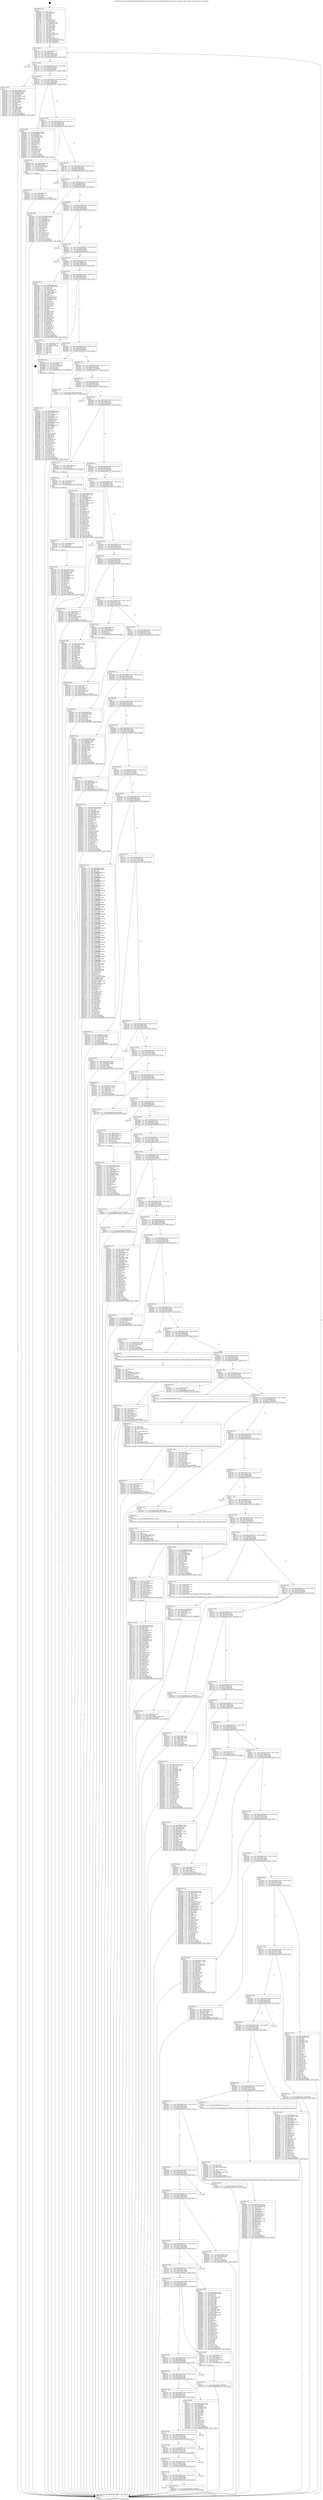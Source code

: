 digraph "0x4016f0" {
  label = "0x4016f0 (/mnt/c/Users/mathe/Desktop/tcc/POCII/binaries/extr_linuxdriversmediaplatformdavincivpfe_capture.c_vpfe_get_subdev_input_index_Final-ollvm.out::main(0))"
  labelloc = "t"
  node[shape=record]

  Entry [label="",width=0.3,height=0.3,shape=circle,fillcolor=black,style=filled]
  "0x40175f" [label="{
     0x40175f [32]\l
     | [instrs]\l
     &nbsp;&nbsp;0x40175f \<+6\>: mov -0xd8(%rbp),%eax\l
     &nbsp;&nbsp;0x401765 \<+2\>: mov %eax,%ecx\l
     &nbsp;&nbsp;0x401767 \<+6\>: sub $0x82edd2d3,%ecx\l
     &nbsp;&nbsp;0x40176d \<+6\>: mov %eax,-0xec(%rbp)\l
     &nbsp;&nbsp;0x401773 \<+6\>: mov %ecx,-0xf0(%rbp)\l
     &nbsp;&nbsp;0x401779 \<+6\>: je 00000000004021d5 \<main+0xae5\>\l
  }"]
  "0x4021d5" [label="{
     0x4021d5\l
  }", style=dashed]
  "0x40177f" [label="{
     0x40177f [28]\l
     | [instrs]\l
     &nbsp;&nbsp;0x40177f \<+5\>: jmp 0000000000401784 \<main+0x94\>\l
     &nbsp;&nbsp;0x401784 \<+6\>: mov -0xec(%rbp),%eax\l
     &nbsp;&nbsp;0x40178a \<+5\>: sub $0x83cb1c1a,%eax\l
     &nbsp;&nbsp;0x40178f \<+6\>: mov %eax,-0xf4(%rbp)\l
     &nbsp;&nbsp;0x401795 \<+6\>: je 0000000000403273 \<main+0x1b83\>\l
  }"]
  Exit [label="",width=0.3,height=0.3,shape=circle,fillcolor=black,style=filled,peripheries=2]
  "0x403273" [label="{
     0x403273 [91]\l
     | [instrs]\l
     &nbsp;&nbsp;0x403273 \<+5\>: mov $0x878cf080,%eax\l
     &nbsp;&nbsp;0x403278 \<+5\>: mov $0xa542f4b4,%ecx\l
     &nbsp;&nbsp;0x40327d \<+7\>: mov 0x406060,%edx\l
     &nbsp;&nbsp;0x403284 \<+7\>: mov 0x406064,%esi\l
     &nbsp;&nbsp;0x40328b \<+2\>: mov %edx,%edi\l
     &nbsp;&nbsp;0x40328d \<+6\>: add $0x3a02060d,%edi\l
     &nbsp;&nbsp;0x403293 \<+3\>: sub $0x1,%edi\l
     &nbsp;&nbsp;0x403296 \<+6\>: sub $0x3a02060d,%edi\l
     &nbsp;&nbsp;0x40329c \<+3\>: imul %edi,%edx\l
     &nbsp;&nbsp;0x40329f \<+3\>: and $0x1,%edx\l
     &nbsp;&nbsp;0x4032a2 \<+3\>: cmp $0x0,%edx\l
     &nbsp;&nbsp;0x4032a5 \<+4\>: sete %r8b\l
     &nbsp;&nbsp;0x4032a9 \<+3\>: cmp $0xa,%esi\l
     &nbsp;&nbsp;0x4032ac \<+4\>: setl %r9b\l
     &nbsp;&nbsp;0x4032b0 \<+3\>: mov %r8b,%r10b\l
     &nbsp;&nbsp;0x4032b3 \<+3\>: and %r9b,%r10b\l
     &nbsp;&nbsp;0x4032b6 \<+3\>: xor %r9b,%r8b\l
     &nbsp;&nbsp;0x4032b9 \<+3\>: or %r8b,%r10b\l
     &nbsp;&nbsp;0x4032bc \<+4\>: test $0x1,%r10b\l
     &nbsp;&nbsp;0x4032c0 \<+3\>: cmovne %ecx,%eax\l
     &nbsp;&nbsp;0x4032c3 \<+6\>: mov %eax,-0xd8(%rbp)\l
     &nbsp;&nbsp;0x4032c9 \<+5\>: jmp 00000000004036cf \<main+0x1fdf\>\l
  }"]
  "0x40179b" [label="{
     0x40179b [28]\l
     | [instrs]\l
     &nbsp;&nbsp;0x40179b \<+5\>: jmp 00000000004017a0 \<main+0xb0\>\l
     &nbsp;&nbsp;0x4017a0 \<+6\>: mov -0xec(%rbp),%eax\l
     &nbsp;&nbsp;0x4017a6 \<+5\>: sub $0x84125c0b,%eax\l
     &nbsp;&nbsp;0x4017ab \<+6\>: mov %eax,-0xf8(%rbp)\l
     &nbsp;&nbsp;0x4017b1 \<+6\>: je 0000000000402af1 \<main+0x1401\>\l
  }"]
  "0x4032fe" [label="{
     0x4032fe [97]\l
     | [instrs]\l
     &nbsp;&nbsp;0x4032fe \<+5\>: mov $0x878cf080,%ecx\l
     &nbsp;&nbsp;0x403303 \<+5\>: mov $0x3ae15c7f,%edx\l
     &nbsp;&nbsp;0x403308 \<+7\>: mov 0x406060,%esi\l
     &nbsp;&nbsp;0x40330f \<+8\>: mov 0x406064,%r8d\l
     &nbsp;&nbsp;0x403317 \<+3\>: mov %esi,%r9d\l
     &nbsp;&nbsp;0x40331a \<+7\>: add $0x7ff684b4,%r9d\l
     &nbsp;&nbsp;0x403321 \<+4\>: sub $0x1,%r9d\l
     &nbsp;&nbsp;0x403325 \<+7\>: sub $0x7ff684b4,%r9d\l
     &nbsp;&nbsp;0x40332c \<+4\>: imul %r9d,%esi\l
     &nbsp;&nbsp;0x403330 \<+3\>: and $0x1,%esi\l
     &nbsp;&nbsp;0x403333 \<+3\>: cmp $0x0,%esi\l
     &nbsp;&nbsp;0x403336 \<+4\>: sete %r10b\l
     &nbsp;&nbsp;0x40333a \<+4\>: cmp $0xa,%r8d\l
     &nbsp;&nbsp;0x40333e \<+4\>: setl %r11b\l
     &nbsp;&nbsp;0x403342 \<+3\>: mov %r10b,%bl\l
     &nbsp;&nbsp;0x403345 \<+3\>: and %r11b,%bl\l
     &nbsp;&nbsp;0x403348 \<+3\>: xor %r11b,%r10b\l
     &nbsp;&nbsp;0x40334b \<+3\>: or %r10b,%bl\l
     &nbsp;&nbsp;0x40334e \<+3\>: test $0x1,%bl\l
     &nbsp;&nbsp;0x403351 \<+3\>: cmovne %edx,%ecx\l
     &nbsp;&nbsp;0x403354 \<+6\>: mov %ecx,-0xd8(%rbp)\l
     &nbsp;&nbsp;0x40335a \<+5\>: jmp 00000000004036cf \<main+0x1fdf\>\l
  }"]
  "0x402af1" [label="{
     0x402af1 [86]\l
     | [instrs]\l
     &nbsp;&nbsp;0x402af1 \<+5\>: mov $0xf505bc1d,%eax\l
     &nbsp;&nbsp;0x402af6 \<+5\>: mov $0x56ddd10c,%ecx\l
     &nbsp;&nbsp;0x402afb \<+2\>: xor %edx,%edx\l
     &nbsp;&nbsp;0x402afd \<+7\>: mov 0x406060,%esi\l
     &nbsp;&nbsp;0x402b04 \<+7\>: mov 0x406064,%edi\l
     &nbsp;&nbsp;0x402b0b \<+3\>: sub $0x1,%edx\l
     &nbsp;&nbsp;0x402b0e \<+3\>: mov %esi,%r8d\l
     &nbsp;&nbsp;0x402b11 \<+3\>: add %edx,%r8d\l
     &nbsp;&nbsp;0x402b14 \<+4\>: imul %r8d,%esi\l
     &nbsp;&nbsp;0x402b18 \<+3\>: and $0x1,%esi\l
     &nbsp;&nbsp;0x402b1b \<+3\>: cmp $0x0,%esi\l
     &nbsp;&nbsp;0x402b1e \<+4\>: sete %r9b\l
     &nbsp;&nbsp;0x402b22 \<+3\>: cmp $0xa,%edi\l
     &nbsp;&nbsp;0x402b25 \<+4\>: setl %r10b\l
     &nbsp;&nbsp;0x402b29 \<+3\>: mov %r9b,%r11b\l
     &nbsp;&nbsp;0x402b2c \<+3\>: and %r10b,%r11b\l
     &nbsp;&nbsp;0x402b2f \<+3\>: xor %r10b,%r9b\l
     &nbsp;&nbsp;0x402b32 \<+3\>: or %r9b,%r11b\l
     &nbsp;&nbsp;0x402b35 \<+4\>: test $0x1,%r11b\l
     &nbsp;&nbsp;0x402b39 \<+3\>: cmovne %ecx,%eax\l
     &nbsp;&nbsp;0x402b3c \<+6\>: mov %eax,-0xd8(%rbp)\l
     &nbsp;&nbsp;0x402b42 \<+5\>: jmp 00000000004036cf \<main+0x1fdf\>\l
  }"]
  "0x4017b7" [label="{
     0x4017b7 [28]\l
     | [instrs]\l
     &nbsp;&nbsp;0x4017b7 \<+5\>: jmp 00000000004017bc \<main+0xcc\>\l
     &nbsp;&nbsp;0x4017bc \<+6\>: mov -0xec(%rbp),%eax\l
     &nbsp;&nbsp;0x4017c2 \<+5\>: sub $0x874ff983,%eax\l
     &nbsp;&nbsp;0x4017c7 \<+6\>: mov %eax,-0xfc(%rbp)\l
     &nbsp;&nbsp;0x4017cd \<+6\>: je 0000000000402f0b \<main+0x181b\>\l
  }"]
  "0x4032ef" [label="{
     0x4032ef [15]\l
     | [instrs]\l
     &nbsp;&nbsp;0x4032ef \<+4\>: mov -0x58(%rbp),%rax\l
     &nbsp;&nbsp;0x4032f3 \<+3\>: mov (%rax),%rax\l
     &nbsp;&nbsp;0x4032f6 \<+3\>: mov %rax,%rdi\l
     &nbsp;&nbsp;0x4032f9 \<+5\>: call 0000000000401030 \<free@plt\>\l
     | [calls]\l
     &nbsp;&nbsp;0x401030 \{1\} (unknown)\l
  }"]
  "0x402f0b" [label="{
     0x402f0b [29]\l
     | [instrs]\l
     &nbsp;&nbsp;0x402f0b \<+4\>: mov -0x60(%rbp),%rax\l
     &nbsp;&nbsp;0x402f0f \<+6\>: movl $0x1,(%rax)\l
     &nbsp;&nbsp;0x402f15 \<+4\>: mov -0x60(%rbp),%rax\l
     &nbsp;&nbsp;0x402f19 \<+3\>: movslq (%rax),%rax\l
     &nbsp;&nbsp;0x402f1c \<+4\>: shl $0x2,%rax\l
     &nbsp;&nbsp;0x402f20 \<+3\>: mov %rax,%rdi\l
     &nbsp;&nbsp;0x402f23 \<+5\>: call 0000000000401050 \<malloc@plt\>\l
     | [calls]\l
     &nbsp;&nbsp;0x401050 \{1\} (unknown)\l
  }"]
  "0x4017d3" [label="{
     0x4017d3 [28]\l
     | [instrs]\l
     &nbsp;&nbsp;0x4017d3 \<+5\>: jmp 00000000004017d8 \<main+0xe8\>\l
     &nbsp;&nbsp;0x4017d8 \<+6\>: mov -0xec(%rbp),%eax\l
     &nbsp;&nbsp;0x4017de \<+5\>: sub $0x878cf080,%eax\l
     &nbsp;&nbsp;0x4017e3 \<+6\>: mov %eax,-0x100(%rbp)\l
     &nbsp;&nbsp;0x4017e9 \<+6\>: je 0000000000403695 \<main+0x1fa5\>\l
  }"]
  "0x4032e0" [label="{
     0x4032e0 [15]\l
     | [instrs]\l
     &nbsp;&nbsp;0x4032e0 \<+4\>: mov -0x70(%rbp),%rax\l
     &nbsp;&nbsp;0x4032e4 \<+3\>: mov (%rax),%rax\l
     &nbsp;&nbsp;0x4032e7 \<+3\>: mov %rax,%rdi\l
     &nbsp;&nbsp;0x4032ea \<+5\>: call 0000000000401030 \<free@plt\>\l
     | [calls]\l
     &nbsp;&nbsp;0x401030 \{1\} (unknown)\l
  }"]
  "0x403695" [label="{
     0x403695\l
  }", style=dashed]
  "0x4017ef" [label="{
     0x4017ef [28]\l
     | [instrs]\l
     &nbsp;&nbsp;0x4017ef \<+5\>: jmp 00000000004017f4 \<main+0x104\>\l
     &nbsp;&nbsp;0x4017f4 \<+6\>: mov -0xec(%rbp),%eax\l
     &nbsp;&nbsp;0x4017fa \<+5\>: sub $0x893dfacb,%eax\l
     &nbsp;&nbsp;0x4017ff \<+6\>: mov %eax,-0x104(%rbp)\l
     &nbsp;&nbsp;0x401805 \<+6\>: je 000000000040264c \<main+0xf5c\>\l
  }"]
  "0x40323a" [label="{
     0x40323a [15]\l
     | [instrs]\l
     &nbsp;&nbsp;0x40323a \<+10\>: movl $0xaa4366aa,-0xd8(%rbp)\l
     &nbsp;&nbsp;0x403244 \<+5\>: jmp 00000000004036cf \<main+0x1fdf\>\l
  }"]
  "0x40264c" [label="{
     0x40264c [86]\l
     | [instrs]\l
     &nbsp;&nbsp;0x40264c \<+5\>: mov $0x7563576a,%eax\l
     &nbsp;&nbsp;0x402651 \<+5\>: mov $0x1ef2df17,%ecx\l
     &nbsp;&nbsp;0x402656 \<+2\>: xor %edx,%edx\l
     &nbsp;&nbsp;0x402658 \<+7\>: mov 0x406060,%esi\l
     &nbsp;&nbsp;0x40265f \<+7\>: mov 0x406064,%edi\l
     &nbsp;&nbsp;0x402666 \<+3\>: sub $0x1,%edx\l
     &nbsp;&nbsp;0x402669 \<+3\>: mov %esi,%r8d\l
     &nbsp;&nbsp;0x40266c \<+3\>: add %edx,%r8d\l
     &nbsp;&nbsp;0x40266f \<+4\>: imul %r8d,%esi\l
     &nbsp;&nbsp;0x402673 \<+3\>: and $0x1,%esi\l
     &nbsp;&nbsp;0x402676 \<+3\>: cmp $0x0,%esi\l
     &nbsp;&nbsp;0x402679 \<+4\>: sete %r9b\l
     &nbsp;&nbsp;0x40267d \<+3\>: cmp $0xa,%edi\l
     &nbsp;&nbsp;0x402680 \<+4\>: setl %r10b\l
     &nbsp;&nbsp;0x402684 \<+3\>: mov %r9b,%r11b\l
     &nbsp;&nbsp;0x402687 \<+3\>: and %r10b,%r11b\l
     &nbsp;&nbsp;0x40268a \<+3\>: xor %r10b,%r9b\l
     &nbsp;&nbsp;0x40268d \<+3\>: or %r9b,%r11b\l
     &nbsp;&nbsp;0x402690 \<+4\>: test $0x1,%r11b\l
     &nbsp;&nbsp;0x402694 \<+3\>: cmovne %ecx,%eax\l
     &nbsp;&nbsp;0x402697 \<+6\>: mov %eax,-0xd8(%rbp)\l
     &nbsp;&nbsp;0x40269d \<+5\>: jmp 00000000004036cf \<main+0x1fdf\>\l
  }"]
  "0x40180b" [label="{
     0x40180b [28]\l
     | [instrs]\l
     &nbsp;&nbsp;0x40180b \<+5\>: jmp 0000000000401810 \<main+0x120\>\l
     &nbsp;&nbsp;0x401810 \<+6\>: mov -0xec(%rbp),%eax\l
     &nbsp;&nbsp;0x401816 \<+5\>: sub $0x8c6d7c84,%eax\l
     &nbsp;&nbsp;0x40181b \<+6\>: mov %eax,-0x108(%rbp)\l
     &nbsp;&nbsp;0x401821 \<+6\>: je 000000000040336e \<main+0x1c7e\>\l
  }"]
  "0x4031d7" [label="{
     0x4031d7 [31]\l
     | [instrs]\l
     &nbsp;&nbsp;0x4031d7 \<+4\>: mov -0x40(%rbp),%rdx\l
     &nbsp;&nbsp;0x4031db \<+6\>: movl $0x0,(%rdx)\l
     &nbsp;&nbsp;0x4031e1 \<+10\>: movl $0xc8e0b868,-0xd8(%rbp)\l
     &nbsp;&nbsp;0x4031eb \<+6\>: mov %eax,-0x228(%rbp)\l
     &nbsp;&nbsp;0x4031f1 \<+5\>: jmp 00000000004036cf \<main+0x1fdf\>\l
  }"]
  "0x40336e" [label="{
     0x40336e\l
  }", style=dashed]
  "0x401827" [label="{
     0x401827 [28]\l
     | [instrs]\l
     &nbsp;&nbsp;0x401827 \<+5\>: jmp 000000000040182c \<main+0x13c\>\l
     &nbsp;&nbsp;0x40182c \<+6\>: mov -0xec(%rbp),%eax\l
     &nbsp;&nbsp;0x401832 \<+5\>: sub $0x8ef87f30,%eax\l
     &nbsp;&nbsp;0x401837 \<+6\>: mov %eax,-0x10c(%rbp)\l
     &nbsp;&nbsp;0x40183d \<+6\>: je 00000000004033c5 \<main+0x1cd5\>\l
  }"]
  "0x4031ba" [label="{
     0x4031ba [29]\l
     | [instrs]\l
     &nbsp;&nbsp;0x4031ba \<+10\>: movabs $0x4040b6,%rdi\l
     &nbsp;&nbsp;0x4031c4 \<+4\>: mov -0x48(%rbp),%rdx\l
     &nbsp;&nbsp;0x4031c8 \<+2\>: mov %eax,(%rdx)\l
     &nbsp;&nbsp;0x4031ca \<+4\>: mov -0x48(%rbp),%rdx\l
     &nbsp;&nbsp;0x4031ce \<+2\>: mov (%rdx),%esi\l
     &nbsp;&nbsp;0x4031d0 \<+2\>: mov $0x0,%al\l
     &nbsp;&nbsp;0x4031d2 \<+5\>: call 0000000000401040 \<printf@plt\>\l
     | [calls]\l
     &nbsp;&nbsp;0x401040 \{1\} (unknown)\l
  }"]
  "0x4033c5" [label="{
     0x4033c5\l
  }", style=dashed]
  "0x401843" [label="{
     0x401843 [28]\l
     | [instrs]\l
     &nbsp;&nbsp;0x401843 \<+5\>: jmp 0000000000401848 \<main+0x158\>\l
     &nbsp;&nbsp;0x401848 \<+6\>: mov -0xec(%rbp),%eax\l
     &nbsp;&nbsp;0x40184e \<+5\>: sub $0x93c5d856,%eax\l
     &nbsp;&nbsp;0x401853 \<+6\>: mov %eax,-0x110(%rbp)\l
     &nbsp;&nbsp;0x401859 \<+6\>: je 0000000000402581 \<main+0xe91\>\l
  }"]
  "0x402ff8" [label="{
     0x402ff8 [122]\l
     | [instrs]\l
     &nbsp;&nbsp;0x402ff8 \<+5\>: mov $0x639204da,%ecx\l
     &nbsp;&nbsp;0x402ffd \<+5\>: mov $0xed4ed42d,%edx\l
     &nbsp;&nbsp;0x403002 \<+6\>: mov -0x224(%rbp),%esi\l
     &nbsp;&nbsp;0x403008 \<+3\>: imul %eax,%esi\l
     &nbsp;&nbsp;0x40300b \<+4\>: mov -0x58(%rbp),%rdi\l
     &nbsp;&nbsp;0x40300f \<+3\>: mov (%rdi),%rdi\l
     &nbsp;&nbsp;0x403012 \<+4\>: mov -0x50(%rbp),%r8\l
     &nbsp;&nbsp;0x403016 \<+3\>: movslq (%r8),%r8\l
     &nbsp;&nbsp;0x403019 \<+4\>: mov %esi,(%rdi,%r8,4)\l
     &nbsp;&nbsp;0x40301d \<+7\>: mov 0x406060,%eax\l
     &nbsp;&nbsp;0x403024 \<+7\>: mov 0x406064,%esi\l
     &nbsp;&nbsp;0x40302b \<+3\>: mov %eax,%r9d\l
     &nbsp;&nbsp;0x40302e \<+7\>: sub $0xa6d173b2,%r9d\l
     &nbsp;&nbsp;0x403035 \<+4\>: sub $0x1,%r9d\l
     &nbsp;&nbsp;0x403039 \<+7\>: add $0xa6d173b2,%r9d\l
     &nbsp;&nbsp;0x403040 \<+4\>: imul %r9d,%eax\l
     &nbsp;&nbsp;0x403044 \<+3\>: and $0x1,%eax\l
     &nbsp;&nbsp;0x403047 \<+3\>: cmp $0x0,%eax\l
     &nbsp;&nbsp;0x40304a \<+4\>: sete %r10b\l
     &nbsp;&nbsp;0x40304e \<+3\>: cmp $0xa,%esi\l
     &nbsp;&nbsp;0x403051 \<+4\>: setl %r11b\l
     &nbsp;&nbsp;0x403055 \<+3\>: mov %r10b,%bl\l
     &nbsp;&nbsp;0x403058 \<+3\>: and %r11b,%bl\l
     &nbsp;&nbsp;0x40305b \<+3\>: xor %r11b,%r10b\l
     &nbsp;&nbsp;0x40305e \<+3\>: or %r10b,%bl\l
     &nbsp;&nbsp;0x403061 \<+3\>: test $0x1,%bl\l
     &nbsp;&nbsp;0x403064 \<+3\>: cmovne %edx,%ecx\l
     &nbsp;&nbsp;0x403067 \<+6\>: mov %ecx,-0xd8(%rbp)\l
     &nbsp;&nbsp;0x40306d \<+5\>: jmp 00000000004036cf \<main+0x1fdf\>\l
  }"]
  "0x402581" [label="{
     0x402581 [173]\l
     | [instrs]\l
     &nbsp;&nbsp;0x402581 \<+5\>: mov $0x6ff036fe,%eax\l
     &nbsp;&nbsp;0x402586 \<+5\>: mov $0x5151906d,%ecx\l
     &nbsp;&nbsp;0x40258b \<+2\>: mov $0x1,%dl\l
     &nbsp;&nbsp;0x40258d \<+2\>: xor %esi,%esi\l
     &nbsp;&nbsp;0x40258f \<+7\>: mov -0x90(%rbp),%rdi\l
     &nbsp;&nbsp;0x402596 \<+3\>: mov (%rdi),%r8d\l
     &nbsp;&nbsp;0x402599 \<+7\>: mov -0x98(%rbp),%rdi\l
     &nbsp;&nbsp;0x4025a0 \<+3\>: cmp (%rdi),%r8d\l
     &nbsp;&nbsp;0x4025a3 \<+4\>: setl %r9b\l
     &nbsp;&nbsp;0x4025a7 \<+4\>: and $0x1,%r9b\l
     &nbsp;&nbsp;0x4025ab \<+4\>: mov %r9b,-0x2a(%rbp)\l
     &nbsp;&nbsp;0x4025af \<+8\>: mov 0x406060,%r8d\l
     &nbsp;&nbsp;0x4025b7 \<+8\>: mov 0x406064,%r10d\l
     &nbsp;&nbsp;0x4025bf \<+3\>: sub $0x1,%esi\l
     &nbsp;&nbsp;0x4025c2 \<+3\>: mov %r8d,%r11d\l
     &nbsp;&nbsp;0x4025c5 \<+3\>: add %esi,%r11d\l
     &nbsp;&nbsp;0x4025c8 \<+4\>: imul %r11d,%r8d\l
     &nbsp;&nbsp;0x4025cc \<+4\>: and $0x1,%r8d\l
     &nbsp;&nbsp;0x4025d0 \<+4\>: cmp $0x0,%r8d\l
     &nbsp;&nbsp;0x4025d4 \<+4\>: sete %r9b\l
     &nbsp;&nbsp;0x4025d8 \<+4\>: cmp $0xa,%r10d\l
     &nbsp;&nbsp;0x4025dc \<+3\>: setl %bl\l
     &nbsp;&nbsp;0x4025df \<+3\>: mov %r9b,%r14b\l
     &nbsp;&nbsp;0x4025e2 \<+4\>: xor $0xff,%r14b\l
     &nbsp;&nbsp;0x4025e6 \<+3\>: mov %bl,%r15b\l
     &nbsp;&nbsp;0x4025e9 \<+4\>: xor $0xff,%r15b\l
     &nbsp;&nbsp;0x4025ed \<+3\>: xor $0x1,%dl\l
     &nbsp;&nbsp;0x4025f0 \<+3\>: mov %r14b,%r12b\l
     &nbsp;&nbsp;0x4025f3 \<+4\>: and $0xff,%r12b\l
     &nbsp;&nbsp;0x4025f7 \<+3\>: and %dl,%r9b\l
     &nbsp;&nbsp;0x4025fa \<+3\>: mov %r15b,%r13b\l
     &nbsp;&nbsp;0x4025fd \<+4\>: and $0xff,%r13b\l
     &nbsp;&nbsp;0x402601 \<+2\>: and %dl,%bl\l
     &nbsp;&nbsp;0x402603 \<+3\>: or %r9b,%r12b\l
     &nbsp;&nbsp;0x402606 \<+3\>: or %bl,%r13b\l
     &nbsp;&nbsp;0x402609 \<+3\>: xor %r13b,%r12b\l
     &nbsp;&nbsp;0x40260c \<+3\>: or %r15b,%r14b\l
     &nbsp;&nbsp;0x40260f \<+4\>: xor $0xff,%r14b\l
     &nbsp;&nbsp;0x402613 \<+3\>: or $0x1,%dl\l
     &nbsp;&nbsp;0x402616 \<+3\>: and %dl,%r14b\l
     &nbsp;&nbsp;0x402619 \<+3\>: or %r14b,%r12b\l
     &nbsp;&nbsp;0x40261c \<+4\>: test $0x1,%r12b\l
     &nbsp;&nbsp;0x402620 \<+3\>: cmovne %ecx,%eax\l
     &nbsp;&nbsp;0x402623 \<+6\>: mov %eax,-0xd8(%rbp)\l
     &nbsp;&nbsp;0x402629 \<+5\>: jmp 00000000004036cf \<main+0x1fdf\>\l
  }"]
  "0x40185f" [label="{
     0x40185f [28]\l
     | [instrs]\l
     &nbsp;&nbsp;0x40185f \<+5\>: jmp 0000000000401864 \<main+0x174\>\l
     &nbsp;&nbsp;0x401864 \<+6\>: mov -0xec(%rbp),%eax\l
     &nbsp;&nbsp;0x40186a \<+5\>: sub $0x9666e858,%eax\l
     &nbsp;&nbsp;0x40186f \<+6\>: mov %eax,-0x114(%rbp)\l
     &nbsp;&nbsp;0x401875 \<+6\>: je 00000000004033ad \<main+0x1cbd\>\l
  }"]
  "0x402fcc" [label="{
     0x402fcc [44]\l
     | [instrs]\l
     &nbsp;&nbsp;0x402fcc \<+2\>: xor %ecx,%ecx\l
     &nbsp;&nbsp;0x402fce \<+5\>: mov $0x2,%edx\l
     &nbsp;&nbsp;0x402fd3 \<+6\>: mov %edx,-0x220(%rbp)\l
     &nbsp;&nbsp;0x402fd9 \<+1\>: cltd\l
     &nbsp;&nbsp;0x402fda \<+6\>: mov -0x220(%rbp),%esi\l
     &nbsp;&nbsp;0x402fe0 \<+2\>: idiv %esi\l
     &nbsp;&nbsp;0x402fe2 \<+6\>: imul $0xfffffffe,%edx,%edx\l
     &nbsp;&nbsp;0x402fe8 \<+3\>: sub $0x1,%ecx\l
     &nbsp;&nbsp;0x402feb \<+2\>: sub %ecx,%edx\l
     &nbsp;&nbsp;0x402fed \<+6\>: mov %edx,-0x224(%rbp)\l
     &nbsp;&nbsp;0x402ff3 \<+5\>: call 0000000000401160 \<next_i\>\l
     | [calls]\l
     &nbsp;&nbsp;0x401160 \{1\} (/mnt/c/Users/mathe/Desktop/tcc/POCII/binaries/extr_linuxdriversmediaplatformdavincivpfe_capture.c_vpfe_get_subdev_input_index_Final-ollvm.out::next_i)\l
  }"]
  "0x4033ad" [label="{
     0x4033ad [24]\l
     | [instrs]\l
     &nbsp;&nbsp;0x4033ad \<+7\>: mov -0xd0(%rbp),%rax\l
     &nbsp;&nbsp;0x4033b4 \<+2\>: mov (%rax),%eax\l
     &nbsp;&nbsp;0x4033b6 \<+4\>: lea -0x28(%rbp),%rsp\l
     &nbsp;&nbsp;0x4033ba \<+1\>: pop %rbx\l
     &nbsp;&nbsp;0x4033bb \<+2\>: pop %r12\l
     &nbsp;&nbsp;0x4033bd \<+2\>: pop %r13\l
     &nbsp;&nbsp;0x4033bf \<+2\>: pop %r14\l
     &nbsp;&nbsp;0x4033c1 \<+2\>: pop %r15\l
     &nbsp;&nbsp;0x4033c3 \<+1\>: pop %rbp\l
     &nbsp;&nbsp;0x4033c4 \<+1\>: ret\l
  }"]
  "0x40187b" [label="{
     0x40187b [28]\l
     | [instrs]\l
     &nbsp;&nbsp;0x40187b \<+5\>: jmp 0000000000401880 \<main+0x190\>\l
     &nbsp;&nbsp;0x401880 \<+6\>: mov -0xec(%rbp),%eax\l
     &nbsp;&nbsp;0x401886 \<+5\>: sub $0x9af0595f,%eax\l
     &nbsp;&nbsp;0x40188b \<+6\>: mov %eax,-0x118(%rbp)\l
     &nbsp;&nbsp;0x401891 \<+6\>: je 0000000000402d8a \<main+0x169a\>\l
  }"]
  "0x402f28" [label="{
     0x402f28 [32]\l
     | [instrs]\l
     &nbsp;&nbsp;0x402f28 \<+4\>: mov -0x58(%rbp),%rdi\l
     &nbsp;&nbsp;0x402f2c \<+3\>: mov %rax,(%rdi)\l
     &nbsp;&nbsp;0x402f2f \<+4\>: mov -0x50(%rbp),%rax\l
     &nbsp;&nbsp;0x402f33 \<+6\>: movl $0x0,(%rax)\l
     &nbsp;&nbsp;0x402f39 \<+10\>: movl $0xb6b26767,-0xd8(%rbp)\l
     &nbsp;&nbsp;0x402f43 \<+5\>: jmp 00000000004036cf \<main+0x1fdf\>\l
  }"]
  "0x402d8a" [label="{
     0x402d8a [29]\l
     | [instrs]\l
     &nbsp;&nbsp;0x402d8a \<+4\>: mov -0x78(%rbp),%rax\l
     &nbsp;&nbsp;0x402d8e \<+6\>: movl $0x1,(%rax)\l
     &nbsp;&nbsp;0x402d94 \<+4\>: mov -0x78(%rbp),%rax\l
     &nbsp;&nbsp;0x402d98 \<+3\>: movslq (%rax),%rax\l
     &nbsp;&nbsp;0x402d9b \<+4\>: shl $0x2,%rax\l
     &nbsp;&nbsp;0x402d9f \<+3\>: mov %rax,%rdi\l
     &nbsp;&nbsp;0x402da2 \<+5\>: call 0000000000401050 \<malloc@plt\>\l
     | [calls]\l
     &nbsp;&nbsp;0x401050 \{1\} (unknown)\l
  }"]
  "0x401897" [label="{
     0x401897 [28]\l
     | [instrs]\l
     &nbsp;&nbsp;0x401897 \<+5\>: jmp 000000000040189c \<main+0x1ac\>\l
     &nbsp;&nbsp;0x40189c \<+6\>: mov -0xec(%rbp),%eax\l
     &nbsp;&nbsp;0x4018a2 \<+5\>: sub $0x9d93770b,%eax\l
     &nbsp;&nbsp;0x4018a7 \<+6\>: mov %eax,-0x11c(%rbp)\l
     &nbsp;&nbsp;0x4018ad \<+6\>: je 0000000000402cc2 \<main+0x15d2\>\l
  }"]
  "0x402ebf" [label="{
     0x402ebf [42]\l
     | [instrs]\l
     &nbsp;&nbsp;0x402ebf \<+6\>: mov -0x21c(%rbp),%ecx\l
     &nbsp;&nbsp;0x402ec5 \<+3\>: imul %eax,%ecx\l
     &nbsp;&nbsp;0x402ec8 \<+4\>: mov -0x70(%rbp),%r8\l
     &nbsp;&nbsp;0x402ecc \<+3\>: mov (%r8),%r8\l
     &nbsp;&nbsp;0x402ecf \<+4\>: mov -0x68(%rbp),%r9\l
     &nbsp;&nbsp;0x402ed3 \<+3\>: movslq (%r9),%r9\l
     &nbsp;&nbsp;0x402ed6 \<+4\>: mov %ecx,(%r8,%r9,4)\l
     &nbsp;&nbsp;0x402eda \<+10\>: movl $0xbd2d12b3,-0xd8(%rbp)\l
     &nbsp;&nbsp;0x402ee4 \<+5\>: jmp 00000000004036cf \<main+0x1fdf\>\l
  }"]
  "0x402cc2" [label="{
     0x402cc2 [15]\l
     | [instrs]\l
     &nbsp;&nbsp;0x402cc2 \<+10\>: movl $0xa2728d3,-0xd8(%rbp)\l
     &nbsp;&nbsp;0x402ccc \<+5\>: jmp 00000000004036cf \<main+0x1fdf\>\l
  }"]
  "0x4018b3" [label="{
     0x4018b3 [28]\l
     | [instrs]\l
     &nbsp;&nbsp;0x4018b3 \<+5\>: jmp 00000000004018b8 \<main+0x1c8\>\l
     &nbsp;&nbsp;0x4018b8 \<+6\>: mov -0xec(%rbp),%eax\l
     &nbsp;&nbsp;0x4018be \<+5\>: sub $0xa0c8458c,%eax\l
     &nbsp;&nbsp;0x4018c3 \<+6\>: mov %eax,-0x120(%rbp)\l
     &nbsp;&nbsp;0x4018c9 \<+6\>: je 000000000040342b \<main+0x1d3b\>\l
  }"]
  "0x402e8b" [label="{
     0x402e8b [52]\l
     | [instrs]\l
     &nbsp;&nbsp;0x402e8b \<+2\>: xor %ecx,%ecx\l
     &nbsp;&nbsp;0x402e8d \<+5\>: mov $0x2,%edx\l
     &nbsp;&nbsp;0x402e92 \<+6\>: mov %edx,-0x218(%rbp)\l
     &nbsp;&nbsp;0x402e98 \<+1\>: cltd\l
     &nbsp;&nbsp;0x402e99 \<+6\>: mov -0x218(%rbp),%esi\l
     &nbsp;&nbsp;0x402e9f \<+2\>: idiv %esi\l
     &nbsp;&nbsp;0x402ea1 \<+6\>: imul $0xfffffffe,%edx,%edx\l
     &nbsp;&nbsp;0x402ea7 \<+2\>: mov %ecx,%edi\l
     &nbsp;&nbsp;0x402ea9 \<+2\>: sub %edx,%edi\l
     &nbsp;&nbsp;0x402eab \<+2\>: mov %ecx,%edx\l
     &nbsp;&nbsp;0x402ead \<+3\>: sub $0x1,%edx\l
     &nbsp;&nbsp;0x402eb0 \<+2\>: add %edx,%edi\l
     &nbsp;&nbsp;0x402eb2 \<+2\>: sub %edi,%ecx\l
     &nbsp;&nbsp;0x402eb4 \<+6\>: mov %ecx,-0x21c(%rbp)\l
     &nbsp;&nbsp;0x402eba \<+5\>: call 0000000000401160 \<next_i\>\l
     | [calls]\l
     &nbsp;&nbsp;0x401160 \{1\} (/mnt/c/Users/mathe/Desktop/tcc/POCII/binaries/extr_linuxdriversmediaplatformdavincivpfe_capture.c_vpfe_get_subdev_input_index_Final-ollvm.out::next_i)\l
  }"]
  "0x40342b" [label="{
     0x40342b\l
  }", style=dashed]
  "0x4018cf" [label="{
     0x4018cf [28]\l
     | [instrs]\l
     &nbsp;&nbsp;0x4018cf \<+5\>: jmp 00000000004018d4 \<main+0x1e4\>\l
     &nbsp;&nbsp;0x4018d4 \<+6\>: mov -0xec(%rbp),%eax\l
     &nbsp;&nbsp;0x4018da \<+5\>: sub $0xa542f4b4,%eax\l
     &nbsp;&nbsp;0x4018df \<+6\>: mov %eax,-0x124(%rbp)\l
     &nbsp;&nbsp;0x4018e5 \<+6\>: je 00000000004032ce \<main+0x1bde\>\l
  }"]
  "0x401f43" [label="{
     0x401f43\l
  }", style=dashed]
  "0x4032ce" [label="{
     0x4032ce [18]\l
     | [instrs]\l
     &nbsp;&nbsp;0x4032ce \<+7\>: mov -0xa8(%rbp),%rax\l
     &nbsp;&nbsp;0x4032d5 \<+3\>: mov (%rax),%rax\l
     &nbsp;&nbsp;0x4032d8 \<+3\>: mov %rax,%rdi\l
     &nbsp;&nbsp;0x4032db \<+5\>: call 0000000000401030 \<free@plt\>\l
     | [calls]\l
     &nbsp;&nbsp;0x401030 \{1\} (unknown)\l
  }"]
  "0x4018eb" [label="{
     0x4018eb [28]\l
     | [instrs]\l
     &nbsp;&nbsp;0x4018eb \<+5\>: jmp 00000000004018f0 \<main+0x200\>\l
     &nbsp;&nbsp;0x4018f0 \<+6\>: mov -0xec(%rbp),%eax\l
     &nbsp;&nbsp;0x4018f6 \<+5\>: sub $0xa7b9e33b,%eax\l
     &nbsp;&nbsp;0x4018fb \<+6\>: mov %eax,-0x128(%rbp)\l
     &nbsp;&nbsp;0x401901 \<+6\>: je 00000000004027da \<main+0x10ea\>\l
  }"]
  "0x402e53" [label="{
     0x402e53 [15]\l
     | [instrs]\l
     &nbsp;&nbsp;0x402e53 \<+10\>: movl $0x2d0e9448,-0xd8(%rbp)\l
     &nbsp;&nbsp;0x402e5d \<+5\>: jmp 00000000004036cf \<main+0x1fdf\>\l
  }"]
  "0x4027da" [label="{
     0x4027da [147]\l
     | [instrs]\l
     &nbsp;&nbsp;0x4027da \<+5\>: mov $0x3b508af5,%eax\l
     &nbsp;&nbsp;0x4027df \<+5\>: mov $0x36c806ec,%ecx\l
     &nbsp;&nbsp;0x4027e4 \<+2\>: mov $0x1,%dl\l
     &nbsp;&nbsp;0x4027e6 \<+7\>: mov 0x406060,%esi\l
     &nbsp;&nbsp;0x4027ed \<+7\>: mov 0x406064,%edi\l
     &nbsp;&nbsp;0x4027f4 \<+3\>: mov %esi,%r8d\l
     &nbsp;&nbsp;0x4027f7 \<+7\>: add $0x727bb036,%r8d\l
     &nbsp;&nbsp;0x4027fe \<+4\>: sub $0x1,%r8d\l
     &nbsp;&nbsp;0x402802 \<+7\>: sub $0x727bb036,%r8d\l
     &nbsp;&nbsp;0x402809 \<+4\>: imul %r8d,%esi\l
     &nbsp;&nbsp;0x40280d \<+3\>: and $0x1,%esi\l
     &nbsp;&nbsp;0x402810 \<+3\>: cmp $0x0,%esi\l
     &nbsp;&nbsp;0x402813 \<+4\>: sete %r9b\l
     &nbsp;&nbsp;0x402817 \<+3\>: cmp $0xa,%edi\l
     &nbsp;&nbsp;0x40281a \<+4\>: setl %r10b\l
     &nbsp;&nbsp;0x40281e \<+3\>: mov %r9b,%r11b\l
     &nbsp;&nbsp;0x402821 \<+4\>: xor $0xff,%r11b\l
     &nbsp;&nbsp;0x402825 \<+3\>: mov %r10b,%bl\l
     &nbsp;&nbsp;0x402828 \<+3\>: xor $0xff,%bl\l
     &nbsp;&nbsp;0x40282b \<+3\>: xor $0x1,%dl\l
     &nbsp;&nbsp;0x40282e \<+3\>: mov %r11b,%r14b\l
     &nbsp;&nbsp;0x402831 \<+4\>: and $0xff,%r14b\l
     &nbsp;&nbsp;0x402835 \<+3\>: and %dl,%r9b\l
     &nbsp;&nbsp;0x402838 \<+3\>: mov %bl,%r15b\l
     &nbsp;&nbsp;0x40283b \<+4\>: and $0xff,%r15b\l
     &nbsp;&nbsp;0x40283f \<+3\>: and %dl,%r10b\l
     &nbsp;&nbsp;0x402842 \<+3\>: or %r9b,%r14b\l
     &nbsp;&nbsp;0x402845 \<+3\>: or %r10b,%r15b\l
     &nbsp;&nbsp;0x402848 \<+3\>: xor %r15b,%r14b\l
     &nbsp;&nbsp;0x40284b \<+3\>: or %bl,%r11b\l
     &nbsp;&nbsp;0x40284e \<+4\>: xor $0xff,%r11b\l
     &nbsp;&nbsp;0x402852 \<+3\>: or $0x1,%dl\l
     &nbsp;&nbsp;0x402855 \<+3\>: and %dl,%r11b\l
     &nbsp;&nbsp;0x402858 \<+3\>: or %r11b,%r14b\l
     &nbsp;&nbsp;0x40285b \<+4\>: test $0x1,%r14b\l
     &nbsp;&nbsp;0x40285f \<+3\>: cmovne %ecx,%eax\l
     &nbsp;&nbsp;0x402862 \<+6\>: mov %eax,-0xd8(%rbp)\l
     &nbsp;&nbsp;0x402868 \<+5\>: jmp 00000000004036cf \<main+0x1fdf\>\l
  }"]
  "0x401907" [label="{
     0x401907 [28]\l
     | [instrs]\l
     &nbsp;&nbsp;0x401907 \<+5\>: jmp 000000000040190c \<main+0x21c\>\l
     &nbsp;&nbsp;0x40190c \<+6\>: mov -0xec(%rbp),%eax\l
     &nbsp;&nbsp;0x401912 \<+5\>: sub $0xa818f8c7,%eax\l
     &nbsp;&nbsp;0x401917 \<+6\>: mov %eax,-0x12c(%rbp)\l
     &nbsp;&nbsp;0x40191d \<+6\>: je 000000000040225e \<main+0xb6e\>\l
  }"]
  "0x401f27" [label="{
     0x401f27 [28]\l
     | [instrs]\l
     &nbsp;&nbsp;0x401f27 \<+5\>: jmp 0000000000401f2c \<main+0x83c\>\l
     &nbsp;&nbsp;0x401f2c \<+6\>: mov -0xec(%rbp),%eax\l
     &nbsp;&nbsp;0x401f32 \<+5\>: sub $0x77b982db,%eax\l
     &nbsp;&nbsp;0x401f37 \<+6\>: mov %eax,-0x20c(%rbp)\l
     &nbsp;&nbsp;0x401f3d \<+6\>: je 0000000000402e53 \<main+0x1763\>\l
  }"]
  "0x40225e" [label="{
     0x40225e\l
  }", style=dashed]
  "0x401923" [label="{
     0x401923 [28]\l
     | [instrs]\l
     &nbsp;&nbsp;0x401923 \<+5\>: jmp 0000000000401928 \<main+0x238\>\l
     &nbsp;&nbsp;0x401928 \<+6\>: mov -0xec(%rbp),%eax\l
     &nbsp;&nbsp;0x40192e \<+5\>: sub $0xaa4366aa,%eax\l
     &nbsp;&nbsp;0x401933 \<+6\>: mov %eax,-0x130(%rbp)\l
     &nbsp;&nbsp;0x401939 \<+6\>: je 0000000000403249 \<main+0x1b59\>\l
  }"]
  "0x40340a" [label="{
     0x40340a\l
  }", style=dashed]
  "0x403249" [label="{
     0x403249 [42]\l
     | [instrs]\l
     &nbsp;&nbsp;0x403249 \<+4\>: mov -0x40(%rbp),%rax\l
     &nbsp;&nbsp;0x40324d \<+2\>: mov (%rax),%ecx\l
     &nbsp;&nbsp;0x40324f \<+6\>: add $0x3795f5e8,%ecx\l
     &nbsp;&nbsp;0x403255 \<+3\>: add $0x1,%ecx\l
     &nbsp;&nbsp;0x403258 \<+6\>: sub $0x3795f5e8,%ecx\l
     &nbsp;&nbsp;0x40325e \<+4\>: mov -0x40(%rbp),%rax\l
     &nbsp;&nbsp;0x403262 \<+2\>: mov %ecx,(%rax)\l
     &nbsp;&nbsp;0x403264 \<+10\>: movl $0xc8e0b868,-0xd8(%rbp)\l
     &nbsp;&nbsp;0x40326e \<+5\>: jmp 00000000004036cf \<main+0x1fdf\>\l
  }"]
  "0x40193f" [label="{
     0x40193f [28]\l
     | [instrs]\l
     &nbsp;&nbsp;0x40193f \<+5\>: jmp 0000000000401944 \<main+0x254\>\l
     &nbsp;&nbsp;0x401944 \<+6\>: mov -0xec(%rbp),%eax\l
     &nbsp;&nbsp;0x40194a \<+5\>: sub $0xaa5b7983,%eax\l
     &nbsp;&nbsp;0x40194f \<+6\>: mov %eax,-0x134(%rbp)\l
     &nbsp;&nbsp;0x401955 \<+6\>: je 0000000000403081 \<main+0x1991\>\l
  }"]
  "0x401f0b" [label="{
     0x401f0b [28]\l
     | [instrs]\l
     &nbsp;&nbsp;0x401f0b \<+5\>: jmp 0000000000401f10 \<main+0x820\>\l
     &nbsp;&nbsp;0x401f10 \<+6\>: mov -0xec(%rbp),%eax\l
     &nbsp;&nbsp;0x401f16 \<+5\>: sub $0x7720ca05,%eax\l
     &nbsp;&nbsp;0x401f1b \<+6\>: mov %eax,-0x208(%rbp)\l
     &nbsp;&nbsp;0x401f21 \<+6\>: je 000000000040340a \<main+0x1d1a\>\l
  }"]
  "0x403081" [label="{
     0x403081 [86]\l
     | [instrs]\l
     &nbsp;&nbsp;0x403081 \<+5\>: mov $0x72a75810,%eax\l
     &nbsp;&nbsp;0x403086 \<+5\>: mov $0xef1ebf15,%ecx\l
     &nbsp;&nbsp;0x40308b \<+2\>: xor %edx,%edx\l
     &nbsp;&nbsp;0x40308d \<+7\>: mov 0x406060,%esi\l
     &nbsp;&nbsp;0x403094 \<+7\>: mov 0x406064,%edi\l
     &nbsp;&nbsp;0x40309b \<+3\>: sub $0x1,%edx\l
     &nbsp;&nbsp;0x40309e \<+3\>: mov %esi,%r8d\l
     &nbsp;&nbsp;0x4030a1 \<+3\>: add %edx,%r8d\l
     &nbsp;&nbsp;0x4030a4 \<+4\>: imul %r8d,%esi\l
     &nbsp;&nbsp;0x4030a8 \<+3\>: and $0x1,%esi\l
     &nbsp;&nbsp;0x4030ab \<+3\>: cmp $0x0,%esi\l
     &nbsp;&nbsp;0x4030ae \<+4\>: sete %r9b\l
     &nbsp;&nbsp;0x4030b2 \<+3\>: cmp $0xa,%edi\l
     &nbsp;&nbsp;0x4030b5 \<+4\>: setl %r10b\l
     &nbsp;&nbsp;0x4030b9 \<+3\>: mov %r9b,%r11b\l
     &nbsp;&nbsp;0x4030bc \<+3\>: and %r10b,%r11b\l
     &nbsp;&nbsp;0x4030bf \<+3\>: xor %r10b,%r9b\l
     &nbsp;&nbsp;0x4030c2 \<+3\>: or %r9b,%r11b\l
     &nbsp;&nbsp;0x4030c5 \<+4\>: test $0x1,%r11b\l
     &nbsp;&nbsp;0x4030c9 \<+3\>: cmovne %ecx,%eax\l
     &nbsp;&nbsp;0x4030cc \<+6\>: mov %eax,-0xd8(%rbp)\l
     &nbsp;&nbsp;0x4030d2 \<+5\>: jmp 00000000004036cf \<main+0x1fdf\>\l
  }"]
  "0x40195b" [label="{
     0x40195b [28]\l
     | [instrs]\l
     &nbsp;&nbsp;0x40195b \<+5\>: jmp 0000000000401960 \<main+0x270\>\l
     &nbsp;&nbsp;0x401960 \<+6\>: mov -0xec(%rbp),%eax\l
     &nbsp;&nbsp;0x401966 \<+5\>: sub $0xad276cc2,%eax\l
     &nbsp;&nbsp;0x40196b \<+6\>: mov %eax,-0x138(%rbp)\l
     &nbsp;&nbsp;0x401971 \<+6\>: je 0000000000402497 \<main+0xda7\>\l
  }"]
  "0x4034ac" [label="{
     0x4034ac\l
  }", style=dashed]
  "0x402497" [label="{
     0x402497 [35]\l
     | [instrs]\l
     &nbsp;&nbsp;0x402497 \<+7\>: mov -0x98(%rbp),%rax\l
     &nbsp;&nbsp;0x40249e \<+6\>: movl $0x1,(%rax)\l
     &nbsp;&nbsp;0x4024a4 \<+7\>: mov -0x98(%rbp),%rax\l
     &nbsp;&nbsp;0x4024ab \<+3\>: movslq (%rax),%rax\l
     &nbsp;&nbsp;0x4024ae \<+4\>: shl $0x4,%rax\l
     &nbsp;&nbsp;0x4024b2 \<+3\>: mov %rax,%rdi\l
     &nbsp;&nbsp;0x4024b5 \<+5\>: call 0000000000401050 \<malloc@plt\>\l
     | [calls]\l
     &nbsp;&nbsp;0x401050 \{1\} (unknown)\l
  }"]
  "0x401977" [label="{
     0x401977 [28]\l
     | [instrs]\l
     &nbsp;&nbsp;0x401977 \<+5\>: jmp 000000000040197c \<main+0x28c\>\l
     &nbsp;&nbsp;0x40197c \<+6\>: mov -0xec(%rbp),%eax\l
     &nbsp;&nbsp;0x401982 \<+5\>: sub $0xb6b26767,%eax\l
     &nbsp;&nbsp;0x401987 \<+6\>: mov %eax,-0x13c(%rbp)\l
     &nbsp;&nbsp;0x40198d \<+6\>: je 0000000000402f48 \<main+0x1858\>\l
  }"]
  "0x401eef" [label="{
     0x401eef [28]\l
     | [instrs]\l
     &nbsp;&nbsp;0x401eef \<+5\>: jmp 0000000000401ef4 \<main+0x804\>\l
     &nbsp;&nbsp;0x401ef4 \<+6\>: mov -0xec(%rbp),%eax\l
     &nbsp;&nbsp;0x401efa \<+5\>: sub $0x7563576a,%eax\l
     &nbsp;&nbsp;0x401eff \<+6\>: mov %eax,-0x204(%rbp)\l
     &nbsp;&nbsp;0x401f05 \<+6\>: je 00000000004034ac \<main+0x1dbc\>\l
  }"]
  "0x402f48" [label="{
     0x402f48 [36]\l
     | [instrs]\l
     &nbsp;&nbsp;0x402f48 \<+5\>: mov $0x29fb2ced,%eax\l
     &nbsp;&nbsp;0x402f4d \<+5\>: mov $0xbca3538d,%ecx\l
     &nbsp;&nbsp;0x402f52 \<+4\>: mov -0x50(%rbp),%rdx\l
     &nbsp;&nbsp;0x402f56 \<+2\>: mov (%rdx),%esi\l
     &nbsp;&nbsp;0x402f58 \<+4\>: mov -0x60(%rbp),%rdx\l
     &nbsp;&nbsp;0x402f5c \<+2\>: cmp (%rdx),%esi\l
     &nbsp;&nbsp;0x402f5e \<+3\>: cmovl %ecx,%eax\l
     &nbsp;&nbsp;0x402f61 \<+6\>: mov %eax,-0xd8(%rbp)\l
     &nbsp;&nbsp;0x402f67 \<+5\>: jmp 00000000004036cf \<main+0x1fdf\>\l
  }"]
  "0x401993" [label="{
     0x401993 [28]\l
     | [instrs]\l
     &nbsp;&nbsp;0x401993 \<+5\>: jmp 0000000000401998 \<main+0x2a8\>\l
     &nbsp;&nbsp;0x401998 \<+6\>: mov -0xec(%rbp),%eax\l
     &nbsp;&nbsp;0x40199e \<+5\>: sub $0xbca3538d,%eax\l
     &nbsp;&nbsp;0x4019a3 \<+6\>: mov %eax,-0x140(%rbp)\l
     &nbsp;&nbsp;0x4019a9 \<+6\>: je 0000000000402f6c \<main+0x187c\>\l
  }"]
  "0x40366b" [label="{
     0x40366b\l
  }", style=dashed]
  "0x402f6c" [label="{
     0x402f6c [91]\l
     | [instrs]\l
     &nbsp;&nbsp;0x402f6c \<+5\>: mov $0x639204da,%eax\l
     &nbsp;&nbsp;0x402f71 \<+5\>: mov $0x41e7e477,%ecx\l
     &nbsp;&nbsp;0x402f76 \<+7\>: mov 0x406060,%edx\l
     &nbsp;&nbsp;0x402f7d \<+7\>: mov 0x406064,%esi\l
     &nbsp;&nbsp;0x402f84 \<+2\>: mov %edx,%edi\l
     &nbsp;&nbsp;0x402f86 \<+6\>: sub $0xa787487f,%edi\l
     &nbsp;&nbsp;0x402f8c \<+3\>: sub $0x1,%edi\l
     &nbsp;&nbsp;0x402f8f \<+6\>: add $0xa787487f,%edi\l
     &nbsp;&nbsp;0x402f95 \<+3\>: imul %edi,%edx\l
     &nbsp;&nbsp;0x402f98 \<+3\>: and $0x1,%edx\l
     &nbsp;&nbsp;0x402f9b \<+3\>: cmp $0x0,%edx\l
     &nbsp;&nbsp;0x402f9e \<+4\>: sete %r8b\l
     &nbsp;&nbsp;0x402fa2 \<+3\>: cmp $0xa,%esi\l
     &nbsp;&nbsp;0x402fa5 \<+4\>: setl %r9b\l
     &nbsp;&nbsp;0x402fa9 \<+3\>: mov %r8b,%r10b\l
     &nbsp;&nbsp;0x402fac \<+3\>: and %r9b,%r10b\l
     &nbsp;&nbsp;0x402faf \<+3\>: xor %r9b,%r8b\l
     &nbsp;&nbsp;0x402fb2 \<+3\>: or %r8b,%r10b\l
     &nbsp;&nbsp;0x402fb5 \<+4\>: test $0x1,%r10b\l
     &nbsp;&nbsp;0x402fb9 \<+3\>: cmovne %ecx,%eax\l
     &nbsp;&nbsp;0x402fbc \<+6\>: mov %eax,-0xd8(%rbp)\l
     &nbsp;&nbsp;0x402fc2 \<+5\>: jmp 00000000004036cf \<main+0x1fdf\>\l
  }"]
  "0x4019af" [label="{
     0x4019af [28]\l
     | [instrs]\l
     &nbsp;&nbsp;0x4019af \<+5\>: jmp 00000000004019b4 \<main+0x2c4\>\l
     &nbsp;&nbsp;0x4019b4 \<+6\>: mov -0xec(%rbp),%eax\l
     &nbsp;&nbsp;0x4019ba \<+5\>: sub $0xbd2d12b3,%eax\l
     &nbsp;&nbsp;0x4019bf \<+6\>: mov %eax,-0x144(%rbp)\l
     &nbsp;&nbsp;0x4019c5 \<+6\>: je 0000000000402ee9 \<main+0x17f9\>\l
  }"]
  "0x401ed3" [label="{
     0x401ed3 [28]\l
     | [instrs]\l
     &nbsp;&nbsp;0x401ed3 \<+5\>: jmp 0000000000401ed8 \<main+0x7e8\>\l
     &nbsp;&nbsp;0x401ed8 \<+6\>: mov -0xec(%rbp),%eax\l
     &nbsp;&nbsp;0x401ede \<+5\>: sub $0x72a75810,%eax\l
     &nbsp;&nbsp;0x401ee3 \<+6\>: mov %eax,-0x200(%rbp)\l
     &nbsp;&nbsp;0x401ee9 \<+6\>: je 000000000040366b \<main+0x1f7b\>\l
  }"]
  "0x402ee9" [label="{
     0x402ee9 [34]\l
     | [instrs]\l
     &nbsp;&nbsp;0x402ee9 \<+2\>: xor %eax,%eax\l
     &nbsp;&nbsp;0x402eeb \<+4\>: mov -0x68(%rbp),%rcx\l
     &nbsp;&nbsp;0x402eef \<+2\>: mov (%rcx),%edx\l
     &nbsp;&nbsp;0x402ef1 \<+3\>: sub $0x1,%eax\l
     &nbsp;&nbsp;0x402ef4 \<+2\>: sub %eax,%edx\l
     &nbsp;&nbsp;0x402ef6 \<+4\>: mov -0x68(%rbp),%rcx\l
     &nbsp;&nbsp;0x402efa \<+2\>: mov %edx,(%rcx)\l
     &nbsp;&nbsp;0x402efc \<+10\>: movl $0x2d0e9448,-0xd8(%rbp)\l
     &nbsp;&nbsp;0x402f06 \<+5\>: jmp 00000000004036cf \<main+0x1fdf\>\l
  }"]
  "0x4019cb" [label="{
     0x4019cb [28]\l
     | [instrs]\l
     &nbsp;&nbsp;0x4019cb \<+5\>: jmp 00000000004019d0 \<main+0x2e0\>\l
     &nbsp;&nbsp;0x4019d0 \<+6\>: mov -0xec(%rbp),%eax\l
     &nbsp;&nbsp;0x4019d6 \<+5\>: sub $0xc3605d1e,%eax\l
     &nbsp;&nbsp;0x4019db \<+6\>: mov %eax,-0x148(%rbp)\l
     &nbsp;&nbsp;0x4019e1 \<+6\>: je 00000000004029c6 \<main+0x12d6\>\l
  }"]
  "0x403481" [label="{
     0x403481\l
  }", style=dashed]
  "0x4029c6" [label="{
     0x4029c6 [147]\l
     | [instrs]\l
     &nbsp;&nbsp;0x4029c6 \<+5\>: mov $0x18764349,%eax\l
     &nbsp;&nbsp;0x4029cb \<+5\>: mov $0x2f75fc96,%ecx\l
     &nbsp;&nbsp;0x4029d0 \<+2\>: mov $0x1,%dl\l
     &nbsp;&nbsp;0x4029d2 \<+7\>: mov 0x406060,%esi\l
     &nbsp;&nbsp;0x4029d9 \<+7\>: mov 0x406064,%edi\l
     &nbsp;&nbsp;0x4029e0 \<+3\>: mov %esi,%r8d\l
     &nbsp;&nbsp;0x4029e3 \<+7\>: sub $0xd08e9cf,%r8d\l
     &nbsp;&nbsp;0x4029ea \<+4\>: sub $0x1,%r8d\l
     &nbsp;&nbsp;0x4029ee \<+7\>: add $0xd08e9cf,%r8d\l
     &nbsp;&nbsp;0x4029f5 \<+4\>: imul %r8d,%esi\l
     &nbsp;&nbsp;0x4029f9 \<+3\>: and $0x1,%esi\l
     &nbsp;&nbsp;0x4029fc \<+3\>: cmp $0x0,%esi\l
     &nbsp;&nbsp;0x4029ff \<+4\>: sete %r9b\l
     &nbsp;&nbsp;0x402a03 \<+3\>: cmp $0xa,%edi\l
     &nbsp;&nbsp;0x402a06 \<+4\>: setl %r10b\l
     &nbsp;&nbsp;0x402a0a \<+3\>: mov %r9b,%r11b\l
     &nbsp;&nbsp;0x402a0d \<+4\>: xor $0xff,%r11b\l
     &nbsp;&nbsp;0x402a11 \<+3\>: mov %r10b,%bl\l
     &nbsp;&nbsp;0x402a14 \<+3\>: xor $0xff,%bl\l
     &nbsp;&nbsp;0x402a17 \<+3\>: xor $0x1,%dl\l
     &nbsp;&nbsp;0x402a1a \<+3\>: mov %r11b,%r14b\l
     &nbsp;&nbsp;0x402a1d \<+4\>: and $0xff,%r14b\l
     &nbsp;&nbsp;0x402a21 \<+3\>: and %dl,%r9b\l
     &nbsp;&nbsp;0x402a24 \<+3\>: mov %bl,%r15b\l
     &nbsp;&nbsp;0x402a27 \<+4\>: and $0xff,%r15b\l
     &nbsp;&nbsp;0x402a2b \<+3\>: and %dl,%r10b\l
     &nbsp;&nbsp;0x402a2e \<+3\>: or %r9b,%r14b\l
     &nbsp;&nbsp;0x402a31 \<+3\>: or %r10b,%r15b\l
     &nbsp;&nbsp;0x402a34 \<+3\>: xor %r15b,%r14b\l
     &nbsp;&nbsp;0x402a37 \<+3\>: or %bl,%r11b\l
     &nbsp;&nbsp;0x402a3a \<+4\>: xor $0xff,%r11b\l
     &nbsp;&nbsp;0x402a3e \<+3\>: or $0x1,%dl\l
     &nbsp;&nbsp;0x402a41 \<+3\>: and %dl,%r11b\l
     &nbsp;&nbsp;0x402a44 \<+3\>: or %r11b,%r14b\l
     &nbsp;&nbsp;0x402a47 \<+4\>: test $0x1,%r14b\l
     &nbsp;&nbsp;0x402a4b \<+3\>: cmovne %ecx,%eax\l
     &nbsp;&nbsp;0x402a4e \<+6\>: mov %eax,-0xd8(%rbp)\l
     &nbsp;&nbsp;0x402a54 \<+5\>: jmp 00000000004036cf \<main+0x1fdf\>\l
  }"]
  "0x4019e7" [label="{
     0x4019e7 [28]\l
     | [instrs]\l
     &nbsp;&nbsp;0x4019e7 \<+5\>: jmp 00000000004019ec \<main+0x2fc\>\l
     &nbsp;&nbsp;0x4019ec \<+6\>: mov -0xec(%rbp),%eax\l
     &nbsp;&nbsp;0x4019f2 \<+5\>: sub $0xc6bf77ca,%eax\l
     &nbsp;&nbsp;0x4019f7 \<+6\>: mov %eax,-0x14c(%rbp)\l
     &nbsp;&nbsp;0x4019fd \<+6\>: je 0000000000401fb7 \<main+0x8c7\>\l
  }"]
  "0x402da7" [label="{
     0x402da7 [172]\l
     | [instrs]\l
     &nbsp;&nbsp;0x402da7 \<+5\>: mov $0x5191a9c8,%ecx\l
     &nbsp;&nbsp;0x402dac \<+5\>: mov $0x77b982db,%edx\l
     &nbsp;&nbsp;0x402db1 \<+3\>: mov $0x1,%sil\l
     &nbsp;&nbsp;0x402db4 \<+4\>: mov -0x70(%rbp),%rdi\l
     &nbsp;&nbsp;0x402db8 \<+3\>: mov %rax,(%rdi)\l
     &nbsp;&nbsp;0x402dbb \<+4\>: mov -0x68(%rbp),%rax\l
     &nbsp;&nbsp;0x402dbf \<+6\>: movl $0x0,(%rax)\l
     &nbsp;&nbsp;0x402dc5 \<+8\>: mov 0x406060,%r8d\l
     &nbsp;&nbsp;0x402dcd \<+8\>: mov 0x406064,%r9d\l
     &nbsp;&nbsp;0x402dd5 \<+3\>: mov %r8d,%r10d\l
     &nbsp;&nbsp;0x402dd8 \<+7\>: sub $0x8e89f6bc,%r10d\l
     &nbsp;&nbsp;0x402ddf \<+4\>: sub $0x1,%r10d\l
     &nbsp;&nbsp;0x402de3 \<+7\>: add $0x8e89f6bc,%r10d\l
     &nbsp;&nbsp;0x402dea \<+4\>: imul %r10d,%r8d\l
     &nbsp;&nbsp;0x402dee \<+4\>: and $0x1,%r8d\l
     &nbsp;&nbsp;0x402df2 \<+4\>: cmp $0x0,%r8d\l
     &nbsp;&nbsp;0x402df6 \<+4\>: sete %r11b\l
     &nbsp;&nbsp;0x402dfa \<+4\>: cmp $0xa,%r9d\l
     &nbsp;&nbsp;0x402dfe \<+3\>: setl %bl\l
     &nbsp;&nbsp;0x402e01 \<+3\>: mov %r11b,%r14b\l
     &nbsp;&nbsp;0x402e04 \<+4\>: xor $0xff,%r14b\l
     &nbsp;&nbsp;0x402e08 \<+3\>: mov %bl,%r15b\l
     &nbsp;&nbsp;0x402e0b \<+4\>: xor $0xff,%r15b\l
     &nbsp;&nbsp;0x402e0f \<+4\>: xor $0x0,%sil\l
     &nbsp;&nbsp;0x402e13 \<+3\>: mov %r14b,%r12b\l
     &nbsp;&nbsp;0x402e16 \<+4\>: and $0x0,%r12b\l
     &nbsp;&nbsp;0x402e1a \<+3\>: and %sil,%r11b\l
     &nbsp;&nbsp;0x402e1d \<+3\>: mov %r15b,%r13b\l
     &nbsp;&nbsp;0x402e20 \<+4\>: and $0x0,%r13b\l
     &nbsp;&nbsp;0x402e24 \<+3\>: and %sil,%bl\l
     &nbsp;&nbsp;0x402e27 \<+3\>: or %r11b,%r12b\l
     &nbsp;&nbsp;0x402e2a \<+3\>: or %bl,%r13b\l
     &nbsp;&nbsp;0x402e2d \<+3\>: xor %r13b,%r12b\l
     &nbsp;&nbsp;0x402e30 \<+3\>: or %r15b,%r14b\l
     &nbsp;&nbsp;0x402e33 \<+4\>: xor $0xff,%r14b\l
     &nbsp;&nbsp;0x402e37 \<+4\>: or $0x0,%sil\l
     &nbsp;&nbsp;0x402e3b \<+3\>: and %sil,%r14b\l
     &nbsp;&nbsp;0x402e3e \<+3\>: or %r14b,%r12b\l
     &nbsp;&nbsp;0x402e41 \<+4\>: test $0x1,%r12b\l
     &nbsp;&nbsp;0x402e45 \<+3\>: cmovne %edx,%ecx\l
     &nbsp;&nbsp;0x402e48 \<+6\>: mov %ecx,-0xd8(%rbp)\l
     &nbsp;&nbsp;0x402e4e \<+5\>: jmp 00000000004036cf \<main+0x1fdf\>\l
  }"]
  "0x401fb7" [label="{
     0x401fb7 [512]\l
     | [instrs]\l
     &nbsp;&nbsp;0x401fb7 \<+5\>: mov $0x8ef87f30,%eax\l
     &nbsp;&nbsp;0x401fbc \<+5\>: mov $0xf259b6e6,%ecx\l
     &nbsp;&nbsp;0x401fc1 \<+2\>: mov $0x1,%dl\l
     &nbsp;&nbsp;0x401fc3 \<+3\>: mov %rsp,%rsi\l
     &nbsp;&nbsp;0x401fc6 \<+4\>: add $0xfffffffffffffff0,%rsi\l
     &nbsp;&nbsp;0x401fca \<+3\>: mov %rsi,%rsp\l
     &nbsp;&nbsp;0x401fcd \<+7\>: mov %rsi,-0xd0(%rbp)\l
     &nbsp;&nbsp;0x401fd4 \<+3\>: mov %rsp,%rsi\l
     &nbsp;&nbsp;0x401fd7 \<+4\>: add $0xfffffffffffffff0,%rsi\l
     &nbsp;&nbsp;0x401fdb \<+3\>: mov %rsi,%rsp\l
     &nbsp;&nbsp;0x401fde \<+3\>: mov %rsp,%rdi\l
     &nbsp;&nbsp;0x401fe1 \<+4\>: add $0xfffffffffffffff0,%rdi\l
     &nbsp;&nbsp;0x401fe5 \<+3\>: mov %rdi,%rsp\l
     &nbsp;&nbsp;0x401fe8 \<+7\>: mov %rdi,-0xc8(%rbp)\l
     &nbsp;&nbsp;0x401fef \<+3\>: mov %rsp,%rdi\l
     &nbsp;&nbsp;0x401ff2 \<+4\>: add $0xfffffffffffffff0,%rdi\l
     &nbsp;&nbsp;0x401ff6 \<+3\>: mov %rdi,%rsp\l
     &nbsp;&nbsp;0x401ff9 \<+7\>: mov %rdi,-0xc0(%rbp)\l
     &nbsp;&nbsp;0x402000 \<+3\>: mov %rsp,%rdi\l
     &nbsp;&nbsp;0x402003 \<+4\>: add $0xfffffffffffffff0,%rdi\l
     &nbsp;&nbsp;0x402007 \<+3\>: mov %rdi,%rsp\l
     &nbsp;&nbsp;0x40200a \<+7\>: mov %rdi,-0xb8(%rbp)\l
     &nbsp;&nbsp;0x402011 \<+3\>: mov %rsp,%rdi\l
     &nbsp;&nbsp;0x402014 \<+4\>: add $0xfffffffffffffff0,%rdi\l
     &nbsp;&nbsp;0x402018 \<+3\>: mov %rdi,%rsp\l
     &nbsp;&nbsp;0x40201b \<+7\>: mov %rdi,-0xb0(%rbp)\l
     &nbsp;&nbsp;0x402022 \<+3\>: mov %rsp,%rdi\l
     &nbsp;&nbsp;0x402025 \<+4\>: add $0xfffffffffffffff0,%rdi\l
     &nbsp;&nbsp;0x402029 \<+3\>: mov %rdi,%rsp\l
     &nbsp;&nbsp;0x40202c \<+7\>: mov %rdi,-0xa8(%rbp)\l
     &nbsp;&nbsp;0x402033 \<+3\>: mov %rsp,%rdi\l
     &nbsp;&nbsp;0x402036 \<+4\>: add $0xfffffffffffffff0,%rdi\l
     &nbsp;&nbsp;0x40203a \<+3\>: mov %rdi,%rsp\l
     &nbsp;&nbsp;0x40203d \<+7\>: mov %rdi,-0xa0(%rbp)\l
     &nbsp;&nbsp;0x402044 \<+3\>: mov %rsp,%rdi\l
     &nbsp;&nbsp;0x402047 \<+4\>: add $0xfffffffffffffff0,%rdi\l
     &nbsp;&nbsp;0x40204b \<+3\>: mov %rdi,%rsp\l
     &nbsp;&nbsp;0x40204e \<+7\>: mov %rdi,-0x98(%rbp)\l
     &nbsp;&nbsp;0x402055 \<+3\>: mov %rsp,%rdi\l
     &nbsp;&nbsp;0x402058 \<+4\>: add $0xfffffffffffffff0,%rdi\l
     &nbsp;&nbsp;0x40205c \<+3\>: mov %rdi,%rsp\l
     &nbsp;&nbsp;0x40205f \<+7\>: mov %rdi,-0x90(%rbp)\l
     &nbsp;&nbsp;0x402066 \<+3\>: mov %rsp,%rdi\l
     &nbsp;&nbsp;0x402069 \<+4\>: add $0xfffffffffffffff0,%rdi\l
     &nbsp;&nbsp;0x40206d \<+3\>: mov %rdi,%rsp\l
     &nbsp;&nbsp;0x402070 \<+7\>: mov %rdi,-0x88(%rbp)\l
     &nbsp;&nbsp;0x402077 \<+3\>: mov %rsp,%rdi\l
     &nbsp;&nbsp;0x40207a \<+4\>: add $0xfffffffffffffff0,%rdi\l
     &nbsp;&nbsp;0x40207e \<+3\>: mov %rdi,%rsp\l
     &nbsp;&nbsp;0x402081 \<+4\>: mov %rdi,-0x80(%rbp)\l
     &nbsp;&nbsp;0x402085 \<+3\>: mov %rsp,%rdi\l
     &nbsp;&nbsp;0x402088 \<+4\>: add $0xfffffffffffffff0,%rdi\l
     &nbsp;&nbsp;0x40208c \<+3\>: mov %rdi,%rsp\l
     &nbsp;&nbsp;0x40208f \<+4\>: mov %rdi,-0x78(%rbp)\l
     &nbsp;&nbsp;0x402093 \<+3\>: mov %rsp,%rdi\l
     &nbsp;&nbsp;0x402096 \<+4\>: add $0xfffffffffffffff0,%rdi\l
     &nbsp;&nbsp;0x40209a \<+3\>: mov %rdi,%rsp\l
     &nbsp;&nbsp;0x40209d \<+4\>: mov %rdi,-0x70(%rbp)\l
     &nbsp;&nbsp;0x4020a1 \<+3\>: mov %rsp,%rdi\l
     &nbsp;&nbsp;0x4020a4 \<+4\>: add $0xfffffffffffffff0,%rdi\l
     &nbsp;&nbsp;0x4020a8 \<+3\>: mov %rdi,%rsp\l
     &nbsp;&nbsp;0x4020ab \<+4\>: mov %rdi,-0x68(%rbp)\l
     &nbsp;&nbsp;0x4020af \<+3\>: mov %rsp,%rdi\l
     &nbsp;&nbsp;0x4020b2 \<+4\>: add $0xfffffffffffffff0,%rdi\l
     &nbsp;&nbsp;0x4020b6 \<+3\>: mov %rdi,%rsp\l
     &nbsp;&nbsp;0x4020b9 \<+4\>: mov %rdi,-0x60(%rbp)\l
     &nbsp;&nbsp;0x4020bd \<+3\>: mov %rsp,%rdi\l
     &nbsp;&nbsp;0x4020c0 \<+4\>: add $0xfffffffffffffff0,%rdi\l
     &nbsp;&nbsp;0x4020c4 \<+3\>: mov %rdi,%rsp\l
     &nbsp;&nbsp;0x4020c7 \<+4\>: mov %rdi,-0x58(%rbp)\l
     &nbsp;&nbsp;0x4020cb \<+3\>: mov %rsp,%rdi\l
     &nbsp;&nbsp;0x4020ce \<+4\>: add $0xfffffffffffffff0,%rdi\l
     &nbsp;&nbsp;0x4020d2 \<+3\>: mov %rdi,%rsp\l
     &nbsp;&nbsp;0x4020d5 \<+4\>: mov %rdi,-0x50(%rbp)\l
     &nbsp;&nbsp;0x4020d9 \<+3\>: mov %rsp,%rdi\l
     &nbsp;&nbsp;0x4020dc \<+4\>: add $0xfffffffffffffff0,%rdi\l
     &nbsp;&nbsp;0x4020e0 \<+3\>: mov %rdi,%rsp\l
     &nbsp;&nbsp;0x4020e3 \<+4\>: mov %rdi,-0x48(%rbp)\l
     &nbsp;&nbsp;0x4020e7 \<+3\>: mov %rsp,%rdi\l
     &nbsp;&nbsp;0x4020ea \<+4\>: add $0xfffffffffffffff0,%rdi\l
     &nbsp;&nbsp;0x4020ee \<+3\>: mov %rdi,%rsp\l
     &nbsp;&nbsp;0x4020f1 \<+4\>: mov %rdi,-0x40(%rbp)\l
     &nbsp;&nbsp;0x4020f5 \<+7\>: mov -0xd0(%rbp),%rdi\l
     &nbsp;&nbsp;0x4020fc \<+6\>: movl $0x0,(%rdi)\l
     &nbsp;&nbsp;0x402102 \<+7\>: mov -0xdc(%rbp),%r8d\l
     &nbsp;&nbsp;0x402109 \<+3\>: mov %r8d,(%rsi)\l
     &nbsp;&nbsp;0x40210c \<+7\>: mov -0xc8(%rbp),%rdi\l
     &nbsp;&nbsp;0x402113 \<+7\>: mov -0xe8(%rbp),%r9\l
     &nbsp;&nbsp;0x40211a \<+3\>: mov %r9,(%rdi)\l
     &nbsp;&nbsp;0x40211d \<+3\>: cmpl $0x2,(%rsi)\l
     &nbsp;&nbsp;0x402120 \<+4\>: setne %r10b\l
     &nbsp;&nbsp;0x402124 \<+4\>: and $0x1,%r10b\l
     &nbsp;&nbsp;0x402128 \<+4\>: mov %r10b,-0x31(%rbp)\l
     &nbsp;&nbsp;0x40212c \<+8\>: mov 0x406060,%r11d\l
     &nbsp;&nbsp;0x402134 \<+7\>: mov 0x406064,%ebx\l
     &nbsp;&nbsp;0x40213b \<+3\>: mov %r11d,%r14d\l
     &nbsp;&nbsp;0x40213e \<+7\>: sub $0x1e7966f6,%r14d\l
     &nbsp;&nbsp;0x402145 \<+4\>: sub $0x1,%r14d\l
     &nbsp;&nbsp;0x402149 \<+7\>: add $0x1e7966f6,%r14d\l
     &nbsp;&nbsp;0x402150 \<+4\>: imul %r14d,%r11d\l
     &nbsp;&nbsp;0x402154 \<+4\>: and $0x1,%r11d\l
     &nbsp;&nbsp;0x402158 \<+4\>: cmp $0x0,%r11d\l
     &nbsp;&nbsp;0x40215c \<+4\>: sete %r10b\l
     &nbsp;&nbsp;0x402160 \<+3\>: cmp $0xa,%ebx\l
     &nbsp;&nbsp;0x402163 \<+4\>: setl %r15b\l
     &nbsp;&nbsp;0x402167 \<+3\>: mov %r10b,%r12b\l
     &nbsp;&nbsp;0x40216a \<+4\>: xor $0xff,%r12b\l
     &nbsp;&nbsp;0x40216e \<+3\>: mov %r15b,%r13b\l
     &nbsp;&nbsp;0x402171 \<+4\>: xor $0xff,%r13b\l
     &nbsp;&nbsp;0x402175 \<+3\>: xor $0x1,%dl\l
     &nbsp;&nbsp;0x402178 \<+3\>: mov %r12b,%sil\l
     &nbsp;&nbsp;0x40217b \<+4\>: and $0xff,%sil\l
     &nbsp;&nbsp;0x40217f \<+3\>: and %dl,%r10b\l
     &nbsp;&nbsp;0x402182 \<+3\>: mov %r13b,%dil\l
     &nbsp;&nbsp;0x402185 \<+4\>: and $0xff,%dil\l
     &nbsp;&nbsp;0x402189 \<+3\>: and %dl,%r15b\l
     &nbsp;&nbsp;0x40218c \<+3\>: or %r10b,%sil\l
     &nbsp;&nbsp;0x40218f \<+3\>: or %r15b,%dil\l
     &nbsp;&nbsp;0x402192 \<+3\>: xor %dil,%sil\l
     &nbsp;&nbsp;0x402195 \<+3\>: or %r13b,%r12b\l
     &nbsp;&nbsp;0x402198 \<+4\>: xor $0xff,%r12b\l
     &nbsp;&nbsp;0x40219c \<+3\>: or $0x1,%dl\l
     &nbsp;&nbsp;0x40219f \<+3\>: and %dl,%r12b\l
     &nbsp;&nbsp;0x4021a2 \<+3\>: or %r12b,%sil\l
     &nbsp;&nbsp;0x4021a5 \<+4\>: test $0x1,%sil\l
     &nbsp;&nbsp;0x4021a9 \<+3\>: cmovne %ecx,%eax\l
     &nbsp;&nbsp;0x4021ac \<+6\>: mov %eax,-0xd8(%rbp)\l
     &nbsp;&nbsp;0x4021b2 \<+5\>: jmp 00000000004036cf \<main+0x1fdf\>\l
  }"]
  "0x401a03" [label="{
     0x401a03 [28]\l
     | [instrs]\l
     &nbsp;&nbsp;0x401a03 \<+5\>: jmp 0000000000401a08 \<main+0x318\>\l
     &nbsp;&nbsp;0x401a08 \<+6\>: mov -0xec(%rbp),%eax\l
     &nbsp;&nbsp;0x401a0e \<+5\>: sub $0xc8e0b868,%eax\l
     &nbsp;&nbsp;0x401a13 \<+6\>: mov %eax,-0x150(%rbp)\l
     &nbsp;&nbsp;0x401a19 \<+6\>: je 00000000004031f6 \<main+0x1b06\>\l
  }"]
  "0x402966" [label="{
     0x402966 [54]\l
     | [instrs]\l
     &nbsp;&nbsp;0x402966 \<+6\>: mov -0x214(%rbp),%ecx\l
     &nbsp;&nbsp;0x40296c \<+3\>: imul %eax,%ecx\l
     &nbsp;&nbsp;0x40296f \<+7\>: mov -0xa8(%rbp),%rsi\l
     &nbsp;&nbsp;0x402976 \<+3\>: mov (%rsi),%rsi\l
     &nbsp;&nbsp;0x402979 \<+7\>: mov -0xa0(%rbp),%rdi\l
     &nbsp;&nbsp;0x402980 \<+3\>: movslq (%rdi),%rdi\l
     &nbsp;&nbsp;0x402983 \<+4\>: mov (%rsi,%rdi,8),%rsi\l
     &nbsp;&nbsp;0x402987 \<+4\>: mov 0x8(%rsi),%rsi\l
     &nbsp;&nbsp;0x40298b \<+2\>: mov %ecx,(%rsi)\l
     &nbsp;&nbsp;0x40298d \<+10\>: movl $0x37dfada1,-0xd8(%rbp)\l
     &nbsp;&nbsp;0x402997 \<+5\>: jmp 00000000004036cf \<main+0x1fdf\>\l
  }"]
  "0x4031f6" [label="{
     0x4031f6 [39]\l
     | [instrs]\l
     &nbsp;&nbsp;0x4031f6 \<+5\>: mov $0x83cb1c1a,%eax\l
     &nbsp;&nbsp;0x4031fb \<+5\>: mov $0x59a91dce,%ecx\l
     &nbsp;&nbsp;0x403200 \<+4\>: mov -0x40(%rbp),%rdx\l
     &nbsp;&nbsp;0x403204 \<+2\>: mov (%rdx),%esi\l
     &nbsp;&nbsp;0x403206 \<+7\>: mov -0xb0(%rbp),%rdx\l
     &nbsp;&nbsp;0x40320d \<+2\>: cmp (%rdx),%esi\l
     &nbsp;&nbsp;0x40320f \<+3\>: cmovl %ecx,%eax\l
     &nbsp;&nbsp;0x403212 \<+6\>: mov %eax,-0xd8(%rbp)\l
     &nbsp;&nbsp;0x403218 \<+5\>: jmp 00000000004036cf \<main+0x1fdf\>\l
  }"]
  "0x401a1f" [label="{
     0x401a1f [28]\l
     | [instrs]\l
     &nbsp;&nbsp;0x401a1f \<+5\>: jmp 0000000000401a24 \<main+0x334\>\l
     &nbsp;&nbsp;0x401a24 \<+6\>: mov -0xec(%rbp),%eax\l
     &nbsp;&nbsp;0x401a2a \<+5\>: sub $0xcce13c38,%eax\l
     &nbsp;&nbsp;0x401a2f \<+6\>: mov %eax,-0x154(%rbp)\l
     &nbsp;&nbsp;0x401a35 \<+6\>: je 0000000000402349 \<main+0xc59\>\l
  }"]
  "0x40293e" [label="{
     0x40293e [40]\l
     | [instrs]\l
     &nbsp;&nbsp;0x40293e \<+5\>: mov $0x2,%ecx\l
     &nbsp;&nbsp;0x402943 \<+1\>: cltd\l
     &nbsp;&nbsp;0x402944 \<+2\>: idiv %ecx\l
     &nbsp;&nbsp;0x402946 \<+6\>: imul $0xfffffffe,%edx,%ecx\l
     &nbsp;&nbsp;0x40294c \<+6\>: sub $0x45123ce3,%ecx\l
     &nbsp;&nbsp;0x402952 \<+3\>: add $0x1,%ecx\l
     &nbsp;&nbsp;0x402955 \<+6\>: add $0x45123ce3,%ecx\l
     &nbsp;&nbsp;0x40295b \<+6\>: mov %ecx,-0x214(%rbp)\l
     &nbsp;&nbsp;0x402961 \<+5\>: call 0000000000401160 \<next_i\>\l
     | [calls]\l
     &nbsp;&nbsp;0x401160 \{1\} (/mnt/c/Users/mathe/Desktop/tcc/POCII/binaries/extr_linuxdriversmediaplatformdavincivpfe_capture.c_vpfe_get_subdev_input_index_Final-ollvm.out::next_i)\l
  }"]
  "0x402349" [label="{
     0x402349 [30]\l
     | [instrs]\l
     &nbsp;&nbsp;0x402349 \<+5\>: mov $0x8c6d7c84,%eax\l
     &nbsp;&nbsp;0x40234e \<+5\>: mov $0x6f8a44ca,%ecx\l
     &nbsp;&nbsp;0x402353 \<+3\>: mov -0x30(%rbp),%edx\l
     &nbsp;&nbsp;0x402356 \<+3\>: cmp $0x0,%edx\l
     &nbsp;&nbsp;0x402359 \<+3\>: cmove %ecx,%eax\l
     &nbsp;&nbsp;0x40235c \<+6\>: mov %eax,-0xd8(%rbp)\l
     &nbsp;&nbsp;0x402362 \<+5\>: jmp 00000000004036cf \<main+0x1fdf\>\l
  }"]
  "0x401a3b" [label="{
     0x401a3b [28]\l
     | [instrs]\l
     &nbsp;&nbsp;0x401a3b \<+5\>: jmp 0000000000401a40 \<main+0x350\>\l
     &nbsp;&nbsp;0x401a40 \<+6\>: mov -0xec(%rbp),%eax\l
     &nbsp;&nbsp;0x401a46 \<+5\>: sub $0xcd5df593,%eax\l
     &nbsp;&nbsp;0x401a4b \<+6\>: mov %eax,-0x158(%rbp)\l
     &nbsp;&nbsp;0x401a51 \<+6\>: je 000000000040337d \<main+0x1c8d\>\l
  }"]
  "0x402715" [label="{
     0x402715 [182]\l
     | [instrs]\l
     &nbsp;&nbsp;0x402715 \<+5\>: mov $0x7563576a,%ecx\l
     &nbsp;&nbsp;0x40271a \<+5\>: mov $0xd09dc4db,%edx\l
     &nbsp;&nbsp;0x40271f \<+3\>: mov $0x1,%r8b\l
     &nbsp;&nbsp;0x402722 \<+3\>: xor %r9d,%r9d\l
     &nbsp;&nbsp;0x402725 \<+7\>: mov -0xa8(%rbp),%rsi\l
     &nbsp;&nbsp;0x40272c \<+3\>: mov (%rsi),%rsi\l
     &nbsp;&nbsp;0x40272f \<+7\>: mov -0xa0(%rbp),%rdi\l
     &nbsp;&nbsp;0x402736 \<+3\>: movslq (%rdi),%rdi\l
     &nbsp;&nbsp;0x402739 \<+4\>: mov (%rsi,%rdi,8),%rsi\l
     &nbsp;&nbsp;0x40273d \<+4\>: mov %rax,0x8(%rsi)\l
     &nbsp;&nbsp;0x402741 \<+4\>: mov -0x80(%rbp),%rax\l
     &nbsp;&nbsp;0x402745 \<+6\>: movl $0x0,(%rax)\l
     &nbsp;&nbsp;0x40274b \<+8\>: mov 0x406060,%r10d\l
     &nbsp;&nbsp;0x402753 \<+8\>: mov 0x406064,%r11d\l
     &nbsp;&nbsp;0x40275b \<+4\>: sub $0x1,%r9d\l
     &nbsp;&nbsp;0x40275f \<+3\>: mov %r10d,%ebx\l
     &nbsp;&nbsp;0x402762 \<+3\>: add %r9d,%ebx\l
     &nbsp;&nbsp;0x402765 \<+4\>: imul %ebx,%r10d\l
     &nbsp;&nbsp;0x402769 \<+4\>: and $0x1,%r10d\l
     &nbsp;&nbsp;0x40276d \<+4\>: cmp $0x0,%r10d\l
     &nbsp;&nbsp;0x402771 \<+4\>: sete %r14b\l
     &nbsp;&nbsp;0x402775 \<+4\>: cmp $0xa,%r11d\l
     &nbsp;&nbsp;0x402779 \<+4\>: setl %r15b\l
     &nbsp;&nbsp;0x40277d \<+3\>: mov %r14b,%r12b\l
     &nbsp;&nbsp;0x402780 \<+4\>: xor $0xff,%r12b\l
     &nbsp;&nbsp;0x402784 \<+3\>: mov %r15b,%r13b\l
     &nbsp;&nbsp;0x402787 \<+4\>: xor $0xff,%r13b\l
     &nbsp;&nbsp;0x40278b \<+4\>: xor $0x1,%r8b\l
     &nbsp;&nbsp;0x40278f \<+3\>: mov %r12b,%al\l
     &nbsp;&nbsp;0x402792 \<+2\>: and $0xff,%al\l
     &nbsp;&nbsp;0x402794 \<+3\>: and %r8b,%r14b\l
     &nbsp;&nbsp;0x402797 \<+3\>: mov %r13b,%sil\l
     &nbsp;&nbsp;0x40279a \<+4\>: and $0xff,%sil\l
     &nbsp;&nbsp;0x40279e \<+3\>: and %r8b,%r15b\l
     &nbsp;&nbsp;0x4027a1 \<+3\>: or %r14b,%al\l
     &nbsp;&nbsp;0x4027a4 \<+3\>: or %r15b,%sil\l
     &nbsp;&nbsp;0x4027a7 \<+3\>: xor %sil,%al\l
     &nbsp;&nbsp;0x4027aa \<+3\>: or %r13b,%r12b\l
     &nbsp;&nbsp;0x4027ad \<+4\>: xor $0xff,%r12b\l
     &nbsp;&nbsp;0x4027b1 \<+4\>: or $0x1,%r8b\l
     &nbsp;&nbsp;0x4027b5 \<+3\>: and %r8b,%r12b\l
     &nbsp;&nbsp;0x4027b8 \<+3\>: or %r12b,%al\l
     &nbsp;&nbsp;0x4027bb \<+2\>: test $0x1,%al\l
     &nbsp;&nbsp;0x4027bd \<+3\>: cmovne %edx,%ecx\l
     &nbsp;&nbsp;0x4027c0 \<+6\>: mov %ecx,-0xd8(%rbp)\l
     &nbsp;&nbsp;0x4027c6 \<+5\>: jmp 00000000004036cf \<main+0x1fdf\>\l
  }"]
  "0x40337d" [label="{
     0x40337d\l
  }", style=dashed]
  "0x401a57" [label="{
     0x401a57 [28]\l
     | [instrs]\l
     &nbsp;&nbsp;0x401a57 \<+5\>: jmp 0000000000401a5c \<main+0x36c\>\l
     &nbsp;&nbsp;0x401a5c \<+6\>: mov -0xec(%rbp),%eax\l
     &nbsp;&nbsp;0x401a62 \<+5\>: sub $0xcfc52f76,%eax\l
     &nbsp;&nbsp;0x401a67 \<+6\>: mov %eax,-0x15c(%rbp)\l
     &nbsp;&nbsp;0x401a6d \<+6\>: je 000000000040246d \<main+0xd7d\>\l
  }"]
  "0x4026cf" [label="{
     0x4026cf [70]\l
     | [instrs]\l
     &nbsp;&nbsp;0x4026cf \<+6\>: mov -0x210(%rbp),%ecx\l
     &nbsp;&nbsp;0x4026d5 \<+3\>: imul %eax,%ecx\l
     &nbsp;&nbsp;0x4026d8 \<+7\>: mov -0xa8(%rbp),%rsi\l
     &nbsp;&nbsp;0x4026df \<+3\>: mov (%rsi),%rsi\l
     &nbsp;&nbsp;0x4026e2 \<+7\>: mov -0xa0(%rbp),%rdi\l
     &nbsp;&nbsp;0x4026e9 \<+3\>: movslq (%rdi),%rdi\l
     &nbsp;&nbsp;0x4026ec \<+4\>: mov (%rsi,%rdi,8),%rsi\l
     &nbsp;&nbsp;0x4026f0 \<+2\>: mov %ecx,(%rsi)\l
     &nbsp;&nbsp;0x4026f2 \<+7\>: mov -0x88(%rbp),%rsi\l
     &nbsp;&nbsp;0x4026f9 \<+6\>: movl $0x1,(%rsi)\l
     &nbsp;&nbsp;0x4026ff \<+7\>: mov -0x88(%rbp),%rsi\l
     &nbsp;&nbsp;0x402706 \<+3\>: movslq (%rsi),%rsi\l
     &nbsp;&nbsp;0x402709 \<+4\>: shl $0x2,%rsi\l
     &nbsp;&nbsp;0x40270d \<+3\>: mov %rsi,%rdi\l
     &nbsp;&nbsp;0x402710 \<+5\>: call 0000000000401050 \<malloc@plt\>\l
     | [calls]\l
     &nbsp;&nbsp;0x401050 \{1\} (unknown)\l
  }"]
  "0x40246d" [label="{
     0x40246d [42]\l
     | [instrs]\l
     &nbsp;&nbsp;0x40246d \<+5\>: mov $0x3a312327,%eax\l
     &nbsp;&nbsp;0x402472 \<+5\>: mov $0xad276cc2,%ecx\l
     &nbsp;&nbsp;0x402477 \<+7\>: mov -0xa0(%rbp),%rdx\l
     &nbsp;&nbsp;0x40247e \<+2\>: mov (%rdx),%esi\l
     &nbsp;&nbsp;0x402480 \<+7\>: mov -0xb0(%rbp),%rdx\l
     &nbsp;&nbsp;0x402487 \<+2\>: cmp (%rdx),%esi\l
     &nbsp;&nbsp;0x402489 \<+3\>: cmovl %ecx,%eax\l
     &nbsp;&nbsp;0x40248c \<+6\>: mov %eax,-0xd8(%rbp)\l
     &nbsp;&nbsp;0x402492 \<+5\>: jmp 00000000004036cf \<main+0x1fdf\>\l
  }"]
  "0x401a73" [label="{
     0x401a73 [28]\l
     | [instrs]\l
     &nbsp;&nbsp;0x401a73 \<+5\>: jmp 0000000000401a78 \<main+0x388\>\l
     &nbsp;&nbsp;0x401a78 \<+6\>: mov -0xec(%rbp),%eax\l
     &nbsp;&nbsp;0x401a7e \<+5\>: sub $0xd09dc4db,%eax\l
     &nbsp;&nbsp;0x401a83 \<+6\>: mov %eax,-0x160(%rbp)\l
     &nbsp;&nbsp;0x401a89 \<+6\>: je 00000000004027cb \<main+0x10db\>\l
  }"]
  "0x4026a7" [label="{
     0x4026a7 [40]\l
     | [instrs]\l
     &nbsp;&nbsp;0x4026a7 \<+5\>: mov $0x2,%ecx\l
     &nbsp;&nbsp;0x4026ac \<+1\>: cltd\l
     &nbsp;&nbsp;0x4026ad \<+2\>: idiv %ecx\l
     &nbsp;&nbsp;0x4026af \<+6\>: imul $0xfffffffe,%edx,%ecx\l
     &nbsp;&nbsp;0x4026b5 \<+6\>: add $0xea53e80f,%ecx\l
     &nbsp;&nbsp;0x4026bb \<+3\>: add $0x1,%ecx\l
     &nbsp;&nbsp;0x4026be \<+6\>: sub $0xea53e80f,%ecx\l
     &nbsp;&nbsp;0x4026c4 \<+6\>: mov %ecx,-0x210(%rbp)\l
     &nbsp;&nbsp;0x4026ca \<+5\>: call 0000000000401160 \<next_i\>\l
     | [calls]\l
     &nbsp;&nbsp;0x401160 \{1\} (/mnt/c/Users/mathe/Desktop/tcc/POCII/binaries/extr_linuxdriversmediaplatformdavincivpfe_capture.c_vpfe_get_subdev_input_index_Final-ollvm.out::next_i)\l
  }"]
  "0x4027cb" [label="{
     0x4027cb [15]\l
     | [instrs]\l
     &nbsp;&nbsp;0x4027cb \<+10\>: movl $0xa7b9e33b,-0xd8(%rbp)\l
     &nbsp;&nbsp;0x4027d5 \<+5\>: jmp 00000000004036cf \<main+0x1fdf\>\l
  }"]
  "0x401a8f" [label="{
     0x401a8f [28]\l
     | [instrs]\l
     &nbsp;&nbsp;0x401a8f \<+5\>: jmp 0000000000401a94 \<main+0x3a4\>\l
     &nbsp;&nbsp;0x401a94 \<+6\>: mov -0xec(%rbp),%eax\l
     &nbsp;&nbsp;0x401a9a \<+5\>: sub $0xd590d654,%eax\l
     &nbsp;&nbsp;0x401a9f \<+6\>: mov %eax,-0x164(%rbp)\l
     &nbsp;&nbsp;0x401aa5 \<+6\>: je 0000000000402303 \<main+0xc13\>\l
  }"]
  "0x4024ba" [label="{
     0x4024ba [52]\l
     | [instrs]\l
     &nbsp;&nbsp;0x4024ba \<+7\>: mov -0xa8(%rbp),%rdi\l
     &nbsp;&nbsp;0x4024c1 \<+3\>: mov (%rdi),%rdi\l
     &nbsp;&nbsp;0x4024c4 \<+7\>: mov -0xa0(%rbp),%rcx\l
     &nbsp;&nbsp;0x4024cb \<+3\>: movslq (%rcx),%rcx\l
     &nbsp;&nbsp;0x4024ce \<+4\>: mov %rax,(%rdi,%rcx,8)\l
     &nbsp;&nbsp;0x4024d2 \<+7\>: mov -0x90(%rbp),%rax\l
     &nbsp;&nbsp;0x4024d9 \<+6\>: movl $0x0,(%rax)\l
     &nbsp;&nbsp;0x4024df \<+10\>: movl $0x3b705b05,-0xd8(%rbp)\l
     &nbsp;&nbsp;0x4024e9 \<+5\>: jmp 00000000004036cf \<main+0x1fdf\>\l
  }"]
  "0x402303" [label="{
     0x402303\l
  }", style=dashed]
  "0x401aab" [label="{
     0x401aab [28]\l
     | [instrs]\l
     &nbsp;&nbsp;0x401aab \<+5\>: jmp 0000000000401ab0 \<main+0x3c0\>\l
     &nbsp;&nbsp;0x401ab0 \<+6\>: mov -0xec(%rbp),%eax\l
     &nbsp;&nbsp;0x401ab6 \<+5\>: sub $0xe0ffa1dc,%eax\l
     &nbsp;&nbsp;0x401abb \<+6\>: mov %eax,-0x168(%rbp)\l
     &nbsp;&nbsp;0x401ac1 \<+6\>: je 00000000004023bd \<main+0xccd\>\l
  }"]
  "0x4023ed" [label="{
     0x4023ed [113]\l
     | [instrs]\l
     &nbsp;&nbsp;0x4023ed \<+5\>: mov $0xa0c8458c,%ecx\l
     &nbsp;&nbsp;0x4023f2 \<+5\>: mov $0xe3c4dcd,%edx\l
     &nbsp;&nbsp;0x4023f7 \<+2\>: xor %esi,%esi\l
     &nbsp;&nbsp;0x4023f9 \<+7\>: mov -0xa8(%rbp),%rdi\l
     &nbsp;&nbsp;0x402400 \<+3\>: mov %rax,(%rdi)\l
     &nbsp;&nbsp;0x402403 \<+7\>: mov -0xa0(%rbp),%rax\l
     &nbsp;&nbsp;0x40240a \<+6\>: movl $0x0,(%rax)\l
     &nbsp;&nbsp;0x402410 \<+8\>: mov 0x406060,%r8d\l
     &nbsp;&nbsp;0x402418 \<+8\>: mov 0x406064,%r9d\l
     &nbsp;&nbsp;0x402420 \<+3\>: sub $0x1,%esi\l
     &nbsp;&nbsp;0x402423 \<+3\>: mov %r8d,%r10d\l
     &nbsp;&nbsp;0x402426 \<+3\>: add %esi,%r10d\l
     &nbsp;&nbsp;0x402429 \<+4\>: imul %r10d,%r8d\l
     &nbsp;&nbsp;0x40242d \<+4\>: and $0x1,%r8d\l
     &nbsp;&nbsp;0x402431 \<+4\>: cmp $0x0,%r8d\l
     &nbsp;&nbsp;0x402435 \<+4\>: sete %r11b\l
     &nbsp;&nbsp;0x402439 \<+4\>: cmp $0xa,%r9d\l
     &nbsp;&nbsp;0x40243d \<+3\>: setl %bl\l
     &nbsp;&nbsp;0x402440 \<+3\>: mov %r11b,%r14b\l
     &nbsp;&nbsp;0x402443 \<+3\>: and %bl,%r14b\l
     &nbsp;&nbsp;0x402446 \<+3\>: xor %bl,%r11b\l
     &nbsp;&nbsp;0x402449 \<+3\>: or %r11b,%r14b\l
     &nbsp;&nbsp;0x40244c \<+4\>: test $0x1,%r14b\l
     &nbsp;&nbsp;0x402450 \<+3\>: cmovne %edx,%ecx\l
     &nbsp;&nbsp;0x402453 \<+6\>: mov %ecx,-0xd8(%rbp)\l
     &nbsp;&nbsp;0x402459 \<+5\>: jmp 00000000004036cf \<main+0x1fdf\>\l
  }"]
  "0x4023bd" [label="{
     0x4023bd [48]\l
     | [instrs]\l
     &nbsp;&nbsp;0x4023bd \<+7\>: mov -0xb8(%rbp),%rax\l
     &nbsp;&nbsp;0x4023c4 \<+6\>: movl $0x64,(%rax)\l
     &nbsp;&nbsp;0x4023ca \<+7\>: mov -0xb0(%rbp),%rax\l
     &nbsp;&nbsp;0x4023d1 \<+6\>: movl $0x1,(%rax)\l
     &nbsp;&nbsp;0x4023d7 \<+7\>: mov -0xb0(%rbp),%rax\l
     &nbsp;&nbsp;0x4023de \<+3\>: movslq (%rax),%rax\l
     &nbsp;&nbsp;0x4023e1 \<+4\>: shl $0x3,%rax\l
     &nbsp;&nbsp;0x4023e5 \<+3\>: mov %rax,%rdi\l
     &nbsp;&nbsp;0x4023e8 \<+5\>: call 0000000000401050 \<malloc@plt\>\l
     | [calls]\l
     &nbsp;&nbsp;0x401050 \{1\} (unknown)\l
  }"]
  "0x401ac7" [label="{
     0x401ac7 [28]\l
     | [instrs]\l
     &nbsp;&nbsp;0x401ac7 \<+5\>: jmp 0000000000401acc \<main+0x3dc\>\l
     &nbsp;&nbsp;0x401acc \<+6\>: mov -0xec(%rbp),%eax\l
     &nbsp;&nbsp;0x401ad2 \<+5\>: sub $0xe55c8477,%eax\l
     &nbsp;&nbsp;0x401ad7 \<+6\>: mov %eax,-0x16c(%rbp)\l
     &nbsp;&nbsp;0x401add \<+6\>: je 0000000000402ae2 \<main+0x13f2\>\l
  }"]
  "0x401eb7" [label="{
     0x401eb7 [28]\l
     | [instrs]\l
     &nbsp;&nbsp;0x401eb7 \<+5\>: jmp 0000000000401ebc \<main+0x7cc\>\l
     &nbsp;&nbsp;0x401ebc \<+6\>: mov -0xec(%rbp),%eax\l
     &nbsp;&nbsp;0x401ec2 \<+5\>: sub $0x6ff036fe,%eax\l
     &nbsp;&nbsp;0x401ec7 \<+6\>: mov %eax,-0x1fc(%rbp)\l
     &nbsp;&nbsp;0x401ecd \<+6\>: je 0000000000403481 \<main+0x1d91\>\l
  }"]
  "0x402ae2" [label="{
     0x402ae2 [15]\l
     | [instrs]\l
     &nbsp;&nbsp;0x402ae2 \<+10\>: movl $0x84125c0b,-0xd8(%rbp)\l
     &nbsp;&nbsp;0x402aec \<+5\>: jmp 00000000004036cf \<main+0x1fdf\>\l
  }"]
  "0x401ae3" [label="{
     0x401ae3 [28]\l
     | [instrs]\l
     &nbsp;&nbsp;0x401ae3 \<+5\>: jmp 0000000000401ae8 \<main+0x3f8\>\l
     &nbsp;&nbsp;0x401ae8 \<+6\>: mov -0xec(%rbp),%eax\l
     &nbsp;&nbsp;0x401aee \<+5\>: sub $0xed4ed42d,%eax\l
     &nbsp;&nbsp;0x401af3 \<+6\>: mov %eax,-0x170(%rbp)\l
     &nbsp;&nbsp;0x401af9 \<+6\>: je 0000000000403072 \<main+0x1982\>\l
  }"]
  "0x402367" [label="{
     0x402367 [86]\l
     | [instrs]\l
     &nbsp;&nbsp;0x402367 \<+5\>: mov $0xa0c8458c,%eax\l
     &nbsp;&nbsp;0x40236c \<+5\>: mov $0xe0ffa1dc,%ecx\l
     &nbsp;&nbsp;0x402371 \<+2\>: xor %edx,%edx\l
     &nbsp;&nbsp;0x402373 \<+7\>: mov 0x406060,%esi\l
     &nbsp;&nbsp;0x40237a \<+7\>: mov 0x406064,%edi\l
     &nbsp;&nbsp;0x402381 \<+3\>: sub $0x1,%edx\l
     &nbsp;&nbsp;0x402384 \<+3\>: mov %esi,%r8d\l
     &nbsp;&nbsp;0x402387 \<+3\>: add %edx,%r8d\l
     &nbsp;&nbsp;0x40238a \<+4\>: imul %r8d,%esi\l
     &nbsp;&nbsp;0x40238e \<+3\>: and $0x1,%esi\l
     &nbsp;&nbsp;0x402391 \<+3\>: cmp $0x0,%esi\l
     &nbsp;&nbsp;0x402394 \<+4\>: sete %r9b\l
     &nbsp;&nbsp;0x402398 \<+3\>: cmp $0xa,%edi\l
     &nbsp;&nbsp;0x40239b \<+4\>: setl %r10b\l
     &nbsp;&nbsp;0x40239f \<+3\>: mov %r9b,%r11b\l
     &nbsp;&nbsp;0x4023a2 \<+3\>: and %r10b,%r11b\l
     &nbsp;&nbsp;0x4023a5 \<+3\>: xor %r10b,%r9b\l
     &nbsp;&nbsp;0x4023a8 \<+3\>: or %r9b,%r11b\l
     &nbsp;&nbsp;0x4023ab \<+4\>: test $0x1,%r11b\l
     &nbsp;&nbsp;0x4023af \<+3\>: cmovne %ecx,%eax\l
     &nbsp;&nbsp;0x4023b2 \<+6\>: mov %eax,-0xd8(%rbp)\l
     &nbsp;&nbsp;0x4023b8 \<+5\>: jmp 00000000004036cf \<main+0x1fdf\>\l
  }"]
  "0x403072" [label="{
     0x403072 [15]\l
     | [instrs]\l
     &nbsp;&nbsp;0x403072 \<+10\>: movl $0xaa5b7983,-0xd8(%rbp)\l
     &nbsp;&nbsp;0x40307c \<+5\>: jmp 00000000004036cf \<main+0x1fdf\>\l
  }"]
  "0x401aff" [label="{
     0x401aff [28]\l
     | [instrs]\l
     &nbsp;&nbsp;0x401aff \<+5\>: jmp 0000000000401b04 \<main+0x414\>\l
     &nbsp;&nbsp;0x401b04 \<+6\>: mov -0xec(%rbp),%eax\l
     &nbsp;&nbsp;0x401b0a \<+5\>: sub $0xef1ebf15,%eax\l
     &nbsp;&nbsp;0x401b0f \<+6\>: mov %eax,-0x174(%rbp)\l
     &nbsp;&nbsp;0x401b15 \<+6\>: je 00000000004030d7 \<main+0x19e7\>\l
  }"]
  "0x401e9b" [label="{
     0x401e9b [28]\l
     | [instrs]\l
     &nbsp;&nbsp;0x401e9b \<+5\>: jmp 0000000000401ea0 \<main+0x7b0\>\l
     &nbsp;&nbsp;0x401ea0 \<+6\>: mov -0xec(%rbp),%eax\l
     &nbsp;&nbsp;0x401ea6 \<+5\>: sub $0x6f8a44ca,%eax\l
     &nbsp;&nbsp;0x401eab \<+6\>: mov %eax,-0x1f8(%rbp)\l
     &nbsp;&nbsp;0x401eb1 \<+6\>: je 0000000000402367 \<main+0xc77\>\l
  }"]
  "0x4030d7" [label="{
     0x4030d7 [174]\l
     | [instrs]\l
     &nbsp;&nbsp;0x4030d7 \<+5\>: mov $0x72a75810,%eax\l
     &nbsp;&nbsp;0x4030dc \<+5\>: mov $0x2a6367f5,%ecx\l
     &nbsp;&nbsp;0x4030e1 \<+2\>: mov $0x1,%dl\l
     &nbsp;&nbsp;0x4030e3 \<+4\>: mov -0x50(%rbp),%rsi\l
     &nbsp;&nbsp;0x4030e7 \<+2\>: mov (%rsi),%edi\l
     &nbsp;&nbsp;0x4030e9 \<+6\>: sub $0xf67ac0a1,%edi\l
     &nbsp;&nbsp;0x4030ef \<+3\>: add $0x1,%edi\l
     &nbsp;&nbsp;0x4030f2 \<+6\>: add $0xf67ac0a1,%edi\l
     &nbsp;&nbsp;0x4030f8 \<+4\>: mov -0x50(%rbp),%rsi\l
     &nbsp;&nbsp;0x4030fc \<+2\>: mov %edi,(%rsi)\l
     &nbsp;&nbsp;0x4030fe \<+7\>: mov 0x406060,%edi\l
     &nbsp;&nbsp;0x403105 \<+8\>: mov 0x406064,%r8d\l
     &nbsp;&nbsp;0x40310d \<+3\>: mov %edi,%r9d\l
     &nbsp;&nbsp;0x403110 \<+7\>: add $0xd43b62bf,%r9d\l
     &nbsp;&nbsp;0x403117 \<+4\>: sub $0x1,%r9d\l
     &nbsp;&nbsp;0x40311b \<+7\>: sub $0xd43b62bf,%r9d\l
     &nbsp;&nbsp;0x403122 \<+4\>: imul %r9d,%edi\l
     &nbsp;&nbsp;0x403126 \<+3\>: and $0x1,%edi\l
     &nbsp;&nbsp;0x403129 \<+3\>: cmp $0x0,%edi\l
     &nbsp;&nbsp;0x40312c \<+4\>: sete %r10b\l
     &nbsp;&nbsp;0x403130 \<+4\>: cmp $0xa,%r8d\l
     &nbsp;&nbsp;0x403134 \<+4\>: setl %r11b\l
     &nbsp;&nbsp;0x403138 \<+3\>: mov %r10b,%bl\l
     &nbsp;&nbsp;0x40313b \<+3\>: xor $0xff,%bl\l
     &nbsp;&nbsp;0x40313e \<+3\>: mov %r11b,%r14b\l
     &nbsp;&nbsp;0x403141 \<+4\>: xor $0xff,%r14b\l
     &nbsp;&nbsp;0x403145 \<+3\>: xor $0x0,%dl\l
     &nbsp;&nbsp;0x403148 \<+3\>: mov %bl,%r15b\l
     &nbsp;&nbsp;0x40314b \<+4\>: and $0x0,%r15b\l
     &nbsp;&nbsp;0x40314f \<+3\>: and %dl,%r10b\l
     &nbsp;&nbsp;0x403152 \<+3\>: mov %r14b,%r12b\l
     &nbsp;&nbsp;0x403155 \<+4\>: and $0x0,%r12b\l
     &nbsp;&nbsp;0x403159 \<+3\>: and %dl,%r11b\l
     &nbsp;&nbsp;0x40315c \<+3\>: or %r10b,%r15b\l
     &nbsp;&nbsp;0x40315f \<+3\>: or %r11b,%r12b\l
     &nbsp;&nbsp;0x403162 \<+3\>: xor %r12b,%r15b\l
     &nbsp;&nbsp;0x403165 \<+3\>: or %r14b,%bl\l
     &nbsp;&nbsp;0x403168 \<+3\>: xor $0xff,%bl\l
     &nbsp;&nbsp;0x40316b \<+3\>: or $0x0,%dl\l
     &nbsp;&nbsp;0x40316e \<+2\>: and %dl,%bl\l
     &nbsp;&nbsp;0x403170 \<+3\>: or %bl,%r15b\l
     &nbsp;&nbsp;0x403173 \<+4\>: test $0x1,%r15b\l
     &nbsp;&nbsp;0x403177 \<+3\>: cmovne %ecx,%eax\l
     &nbsp;&nbsp;0x40317a \<+6\>: mov %eax,-0xd8(%rbp)\l
     &nbsp;&nbsp;0x403180 \<+5\>: jmp 00000000004036cf \<main+0x1fdf\>\l
  }"]
  "0x401b1b" [label="{
     0x401b1b [28]\l
     | [instrs]\l
     &nbsp;&nbsp;0x401b1b \<+5\>: jmp 0000000000401b20 \<main+0x430\>\l
     &nbsp;&nbsp;0x401b20 \<+6\>: mov -0xec(%rbp),%eax\l
     &nbsp;&nbsp;0x401b26 \<+5\>: sub $0xf000c14b,%eax\l
     &nbsp;&nbsp;0x401b2b \<+6\>: mov %eax,-0x178(%rbp)\l
     &nbsp;&nbsp;0x401b31 \<+6\>: je 000000000040291b \<main+0x122b\>\l
  }"]
  "0x403608" [label="{
     0x403608\l
  }", style=dashed]
  "0x40291b" [label="{
     0x40291b [30]\l
     | [instrs]\l
     &nbsp;&nbsp;0x40291b \<+5\>: mov $0xc3605d1e,%eax\l
     &nbsp;&nbsp;0x402920 \<+5\>: mov $0xfd1ab39f,%ecx\l
     &nbsp;&nbsp;0x402925 \<+3\>: mov -0x29(%rbp),%dl\l
     &nbsp;&nbsp;0x402928 \<+3\>: test $0x1,%dl\l
     &nbsp;&nbsp;0x40292b \<+3\>: cmovne %ecx,%eax\l
     &nbsp;&nbsp;0x40292e \<+6\>: mov %eax,-0xd8(%rbp)\l
     &nbsp;&nbsp;0x402934 \<+5\>: jmp 00000000004036cf \<main+0x1fdf\>\l
  }"]
  "0x401b37" [label="{
     0x401b37 [28]\l
     | [instrs]\l
     &nbsp;&nbsp;0x401b37 \<+5\>: jmp 0000000000401b3c \<main+0x44c\>\l
     &nbsp;&nbsp;0x401b3c \<+6\>: mov -0xec(%rbp),%eax\l
     &nbsp;&nbsp;0x401b42 \<+5\>: sub $0xf259b6e6,%eax\l
     &nbsp;&nbsp;0x401b47 \<+6\>: mov %eax,-0x17c(%rbp)\l
     &nbsp;&nbsp;0x401b4d \<+6\>: je 00000000004021b7 \<main+0xac7\>\l
  }"]
  "0x401e7f" [label="{
     0x401e7f [28]\l
     | [instrs]\l
     &nbsp;&nbsp;0x401e7f \<+5\>: jmp 0000000000401e84 \<main+0x794\>\l
     &nbsp;&nbsp;0x401e84 \<+6\>: mov -0xec(%rbp),%eax\l
     &nbsp;&nbsp;0x401e8a \<+5\>: sub $0x639204da,%eax\l
     &nbsp;&nbsp;0x401e8f \<+6\>: mov %eax,-0x1f4(%rbp)\l
     &nbsp;&nbsp;0x401e95 \<+6\>: je 0000000000403608 \<main+0x1f18\>\l
  }"]
  "0x4021b7" [label="{
     0x4021b7 [30]\l
     | [instrs]\l
     &nbsp;&nbsp;0x4021b7 \<+5\>: mov $0x368007a0,%eax\l
     &nbsp;&nbsp;0x4021bc \<+5\>: mov $0x82edd2d3,%ecx\l
     &nbsp;&nbsp;0x4021c1 \<+3\>: mov -0x31(%rbp),%dl\l
     &nbsp;&nbsp;0x4021c4 \<+3\>: test $0x1,%dl\l
     &nbsp;&nbsp;0x4021c7 \<+3\>: cmovne %ecx,%eax\l
     &nbsp;&nbsp;0x4021ca \<+6\>: mov %eax,-0xd8(%rbp)\l
     &nbsp;&nbsp;0x4021d0 \<+5\>: jmp 00000000004036cf \<main+0x1fdf\>\l
  }"]
  "0x401b53" [label="{
     0x401b53 [28]\l
     | [instrs]\l
     &nbsp;&nbsp;0x401b53 \<+5\>: jmp 0000000000401b58 \<main+0x468\>\l
     &nbsp;&nbsp;0x401b58 \<+6\>: mov -0xec(%rbp),%eax\l
     &nbsp;&nbsp;0x401b5e \<+5\>: sub $0xf505bc1d,%eax\l
     &nbsp;&nbsp;0x401b63 \<+6\>: mov %eax,-0x180(%rbp)\l
     &nbsp;&nbsp;0x401b69 \<+6\>: je 000000000040358c \<main+0x1e9c\>\l
  }"]
  "0x40321d" [label="{
     0x40321d [29]\l
     | [instrs]\l
     &nbsp;&nbsp;0x40321d \<+7\>: mov -0xa8(%rbp),%rax\l
     &nbsp;&nbsp;0x403224 \<+3\>: mov (%rax),%rax\l
     &nbsp;&nbsp;0x403227 \<+4\>: mov -0x40(%rbp),%rcx\l
     &nbsp;&nbsp;0x40322b \<+3\>: movslq (%rcx),%rcx\l
     &nbsp;&nbsp;0x40322e \<+4\>: mov (%rax,%rcx,8),%rax\l
     &nbsp;&nbsp;0x403232 \<+3\>: mov %rax,%rdi\l
     &nbsp;&nbsp;0x403235 \<+5\>: call 0000000000401030 \<free@plt\>\l
     | [calls]\l
     &nbsp;&nbsp;0x401030 \{1\} (unknown)\l
  }"]
  "0x40358c" [label="{
     0x40358c\l
  }", style=dashed]
  "0x401b6f" [label="{
     0x401b6f [28]\l
     | [instrs]\l
     &nbsp;&nbsp;0x401b6f \<+5\>: jmp 0000000000401b74 \<main+0x484\>\l
     &nbsp;&nbsp;0x401b74 \<+6\>: mov -0xec(%rbp),%eax\l
     &nbsp;&nbsp;0x401b7a \<+5\>: sub $0xfd1ab39f,%eax\l
     &nbsp;&nbsp;0x401b7f \<+6\>: mov %eax,-0x184(%rbp)\l
     &nbsp;&nbsp;0x401b85 \<+6\>: je 0000000000402939 \<main+0x1249\>\l
  }"]
  "0x401e63" [label="{
     0x401e63 [28]\l
     | [instrs]\l
     &nbsp;&nbsp;0x401e63 \<+5\>: jmp 0000000000401e68 \<main+0x778\>\l
     &nbsp;&nbsp;0x401e68 \<+6\>: mov -0xec(%rbp),%eax\l
     &nbsp;&nbsp;0x401e6e \<+5\>: sub $0x59a91dce,%eax\l
     &nbsp;&nbsp;0x401e73 \<+6\>: mov %eax,-0x1f0(%rbp)\l
     &nbsp;&nbsp;0x401e79 \<+6\>: je 000000000040321d \<main+0x1b2d\>\l
  }"]
  "0x402939" [label="{
     0x402939 [5]\l
     | [instrs]\l
     &nbsp;&nbsp;0x402939 \<+5\>: call 0000000000401160 \<next_i\>\l
     | [calls]\l
     &nbsp;&nbsp;0x401160 \{1\} (/mnt/c/Users/mathe/Desktop/tcc/POCII/binaries/extr_linuxdriversmediaplatformdavincivpfe_capture.c_vpfe_get_subdev_input_index_Final-ollvm.out::next_i)\l
  }"]
  "0x401b8b" [label="{
     0x401b8b [28]\l
     | [instrs]\l
     &nbsp;&nbsp;0x401b8b \<+5\>: jmp 0000000000401b90 \<main+0x4a0\>\l
     &nbsp;&nbsp;0x401b90 \<+6\>: mov -0xec(%rbp),%eax\l
     &nbsp;&nbsp;0x401b96 \<+5\>: sub $0xfe1fb7d3,%eax\l
     &nbsp;&nbsp;0x401b9b \<+6\>: mov %eax,-0x188(%rbp)\l
     &nbsp;&nbsp;0x401ba1 \<+6\>: je 0000000000403391 \<main+0x1ca1\>\l
  }"]
  "0x402b47" [label="{
     0x402b47 [187]\l
     | [instrs]\l
     &nbsp;&nbsp;0x402b47 \<+5\>: mov $0xf505bc1d,%eax\l
     &nbsp;&nbsp;0x402b4c \<+5\>: mov $0x4aebc6b5,%ecx\l
     &nbsp;&nbsp;0x402b51 \<+2\>: mov $0x1,%dl\l
     &nbsp;&nbsp;0x402b53 \<+2\>: xor %esi,%esi\l
     &nbsp;&nbsp;0x402b55 \<+7\>: mov -0x90(%rbp),%rdi\l
     &nbsp;&nbsp;0x402b5c \<+3\>: mov (%rdi),%r8d\l
     &nbsp;&nbsp;0x402b5f \<+3\>: mov %esi,%r9d\l
     &nbsp;&nbsp;0x402b62 \<+3\>: sub %r8d,%r9d\l
     &nbsp;&nbsp;0x402b65 \<+3\>: mov %esi,%r8d\l
     &nbsp;&nbsp;0x402b68 \<+4\>: sub $0x1,%r8d\l
     &nbsp;&nbsp;0x402b6c \<+3\>: add %r8d,%r9d\l
     &nbsp;&nbsp;0x402b6f \<+3\>: sub %r9d,%esi\l
     &nbsp;&nbsp;0x402b72 \<+7\>: mov -0x90(%rbp),%rdi\l
     &nbsp;&nbsp;0x402b79 \<+2\>: mov %esi,(%rdi)\l
     &nbsp;&nbsp;0x402b7b \<+7\>: mov 0x406060,%esi\l
     &nbsp;&nbsp;0x402b82 \<+8\>: mov 0x406064,%r8d\l
     &nbsp;&nbsp;0x402b8a \<+3\>: mov %esi,%r9d\l
     &nbsp;&nbsp;0x402b8d \<+7\>: sub $0xf91fe69a,%r9d\l
     &nbsp;&nbsp;0x402b94 \<+4\>: sub $0x1,%r9d\l
     &nbsp;&nbsp;0x402b98 \<+7\>: add $0xf91fe69a,%r9d\l
     &nbsp;&nbsp;0x402b9f \<+4\>: imul %r9d,%esi\l
     &nbsp;&nbsp;0x402ba3 \<+3\>: and $0x1,%esi\l
     &nbsp;&nbsp;0x402ba6 \<+3\>: cmp $0x0,%esi\l
     &nbsp;&nbsp;0x402ba9 \<+4\>: sete %r10b\l
     &nbsp;&nbsp;0x402bad \<+4\>: cmp $0xa,%r8d\l
     &nbsp;&nbsp;0x402bb1 \<+4\>: setl %r11b\l
     &nbsp;&nbsp;0x402bb5 \<+3\>: mov %r10b,%bl\l
     &nbsp;&nbsp;0x402bb8 \<+3\>: xor $0xff,%bl\l
     &nbsp;&nbsp;0x402bbb \<+3\>: mov %r11b,%r14b\l
     &nbsp;&nbsp;0x402bbe \<+4\>: xor $0xff,%r14b\l
     &nbsp;&nbsp;0x402bc2 \<+3\>: xor $0x1,%dl\l
     &nbsp;&nbsp;0x402bc5 \<+3\>: mov %bl,%r15b\l
     &nbsp;&nbsp;0x402bc8 \<+4\>: and $0xff,%r15b\l
     &nbsp;&nbsp;0x402bcc \<+3\>: and %dl,%r10b\l
     &nbsp;&nbsp;0x402bcf \<+3\>: mov %r14b,%r12b\l
     &nbsp;&nbsp;0x402bd2 \<+4\>: and $0xff,%r12b\l
     &nbsp;&nbsp;0x402bd6 \<+3\>: and %dl,%r11b\l
     &nbsp;&nbsp;0x402bd9 \<+3\>: or %r10b,%r15b\l
     &nbsp;&nbsp;0x402bdc \<+3\>: or %r11b,%r12b\l
     &nbsp;&nbsp;0x402bdf \<+3\>: xor %r12b,%r15b\l
     &nbsp;&nbsp;0x402be2 \<+3\>: or %r14b,%bl\l
     &nbsp;&nbsp;0x402be5 \<+3\>: xor $0xff,%bl\l
     &nbsp;&nbsp;0x402be8 \<+3\>: or $0x1,%dl\l
     &nbsp;&nbsp;0x402beb \<+2\>: and %dl,%bl\l
     &nbsp;&nbsp;0x402bed \<+3\>: or %bl,%r15b\l
     &nbsp;&nbsp;0x402bf0 \<+4\>: test $0x1,%r15b\l
     &nbsp;&nbsp;0x402bf4 \<+3\>: cmovne %ecx,%eax\l
     &nbsp;&nbsp;0x402bf7 \<+6\>: mov %eax,-0xd8(%rbp)\l
     &nbsp;&nbsp;0x402bfd \<+5\>: jmp 00000000004036cf \<main+0x1fdf\>\l
  }"]
  "0x403391" [label="{
     0x403391 [28]\l
     | [instrs]\l
     &nbsp;&nbsp;0x403391 \<+7\>: mov -0xd0(%rbp),%rax\l
     &nbsp;&nbsp;0x403398 \<+6\>: movl $0x0,(%rax)\l
     &nbsp;&nbsp;0x40339e \<+10\>: movl $0x9666e858,-0xd8(%rbp)\l
     &nbsp;&nbsp;0x4033a8 \<+5\>: jmp 00000000004036cf \<main+0x1fdf\>\l
  }"]
  "0x401ba7" [label="{
     0x401ba7 [28]\l
     | [instrs]\l
     &nbsp;&nbsp;0x401ba7 \<+5\>: jmp 0000000000401bac \<main+0x4bc\>\l
     &nbsp;&nbsp;0x401bac \<+6\>: mov -0xec(%rbp),%eax\l
     &nbsp;&nbsp;0x401bb2 \<+5\>: sub $0x3b52047,%eax\l
     &nbsp;&nbsp;0x401bb7 \<+6\>: mov %eax,-0x18c(%rbp)\l
     &nbsp;&nbsp;0x401bbd \<+6\>: je 0000000000402e86 \<main+0x1796\>\l
  }"]
  "0x401e47" [label="{
     0x401e47 [28]\l
     | [instrs]\l
     &nbsp;&nbsp;0x401e47 \<+5\>: jmp 0000000000401e4c \<main+0x75c\>\l
     &nbsp;&nbsp;0x401e4c \<+6\>: mov -0xec(%rbp),%eax\l
     &nbsp;&nbsp;0x401e52 \<+5\>: sub $0x56ddd10c,%eax\l
     &nbsp;&nbsp;0x401e57 \<+6\>: mov %eax,-0x1ec(%rbp)\l
     &nbsp;&nbsp;0x401e5d \<+6\>: je 0000000000402b47 \<main+0x1457\>\l
  }"]
  "0x402e86" [label="{
     0x402e86 [5]\l
     | [instrs]\l
     &nbsp;&nbsp;0x402e86 \<+5\>: call 0000000000401160 \<next_i\>\l
     | [calls]\l
     &nbsp;&nbsp;0x401160 \{1\} (/mnt/c/Users/mathe/Desktop/tcc/POCII/binaries/extr_linuxdriversmediaplatformdavincivpfe_capture.c_vpfe_get_subdev_input_index_Final-ollvm.out::next_i)\l
  }"]
  "0x401bc3" [label="{
     0x401bc3 [28]\l
     | [instrs]\l
     &nbsp;&nbsp;0x401bc3 \<+5\>: jmp 0000000000401bc8 \<main+0x4d8\>\l
     &nbsp;&nbsp;0x401bc8 \<+6\>: mov -0xec(%rbp),%eax\l
     &nbsp;&nbsp;0x401bce \<+5\>: sub $0xa2728d3,%eax\l
     &nbsp;&nbsp;0x401bd3 \<+6\>: mov %eax,-0x190(%rbp)\l
     &nbsp;&nbsp;0x401bd9 \<+6\>: je 0000000000402cd1 \<main+0x15e1\>\l
  }"]
  "0x4035cb" [label="{
     0x4035cb\l
  }", style=dashed]
  "0x402cd1" [label="{
     0x402cd1 [48]\l
     | [instrs]\l
     &nbsp;&nbsp;0x402cd1 \<+2\>: xor %eax,%eax\l
     &nbsp;&nbsp;0x402cd3 \<+7\>: mov -0xa0(%rbp),%rcx\l
     &nbsp;&nbsp;0x402cda \<+2\>: mov (%rcx),%edx\l
     &nbsp;&nbsp;0x402cdc \<+2\>: mov %eax,%esi\l
     &nbsp;&nbsp;0x402cde \<+2\>: sub %edx,%esi\l
     &nbsp;&nbsp;0x402ce0 \<+2\>: mov %eax,%edx\l
     &nbsp;&nbsp;0x402ce2 \<+3\>: sub $0x1,%edx\l
     &nbsp;&nbsp;0x402ce5 \<+2\>: add %edx,%esi\l
     &nbsp;&nbsp;0x402ce7 \<+2\>: sub %esi,%eax\l
     &nbsp;&nbsp;0x402ce9 \<+7\>: mov -0xa0(%rbp),%rcx\l
     &nbsp;&nbsp;0x402cf0 \<+2\>: mov %eax,(%rcx)\l
     &nbsp;&nbsp;0x402cf2 \<+10\>: movl $0xcfc52f76,-0xd8(%rbp)\l
     &nbsp;&nbsp;0x402cfc \<+5\>: jmp 00000000004036cf \<main+0x1fdf\>\l
  }"]
  "0x401bdf" [label="{
     0x401bdf [28]\l
     | [instrs]\l
     &nbsp;&nbsp;0x401bdf \<+5\>: jmp 0000000000401be4 \<main+0x4f4\>\l
     &nbsp;&nbsp;0x401be4 \<+6\>: mov -0xec(%rbp),%eax\l
     &nbsp;&nbsp;0x401bea \<+5\>: sub $0xe3c4dcd,%eax\l
     &nbsp;&nbsp;0x401bef \<+6\>: mov %eax,-0x194(%rbp)\l
     &nbsp;&nbsp;0x401bf5 \<+6\>: je 000000000040245e \<main+0xd6e\>\l
  }"]
  "0x401e2b" [label="{
     0x401e2b [28]\l
     | [instrs]\l
     &nbsp;&nbsp;0x401e2b \<+5\>: jmp 0000000000401e30 \<main+0x740\>\l
     &nbsp;&nbsp;0x401e30 \<+6\>: mov -0xec(%rbp),%eax\l
     &nbsp;&nbsp;0x401e36 \<+5\>: sub $0x5191a9c8,%eax\l
     &nbsp;&nbsp;0x401e3b \<+6\>: mov %eax,-0x1e8(%rbp)\l
     &nbsp;&nbsp;0x401e41 \<+6\>: je 00000000004035cb \<main+0x1edb\>\l
  }"]
  "0x40245e" [label="{
     0x40245e [15]\l
     | [instrs]\l
     &nbsp;&nbsp;0x40245e \<+10\>: movl $0xcfc52f76,-0xd8(%rbp)\l
     &nbsp;&nbsp;0x402468 \<+5\>: jmp 00000000004036cf \<main+0x1fdf\>\l
  }"]
  "0x401bfb" [label="{
     0x401bfb [28]\l
     | [instrs]\l
     &nbsp;&nbsp;0x401bfb \<+5\>: jmp 0000000000401c00 \<main+0x510\>\l
     &nbsp;&nbsp;0x401c00 \<+6\>: mov -0xec(%rbp),%eax\l
     &nbsp;&nbsp;0x401c06 \<+5\>: sub $0x18764349,%eax\l
     &nbsp;&nbsp;0x401c0b \<+6\>: mov %eax,-0x198(%rbp)\l
     &nbsp;&nbsp;0x401c11 \<+6\>: je 000000000040357d \<main+0x1e8d\>\l
  }"]
  "0x40262e" [label="{
     0x40262e [30]\l
     | [instrs]\l
     &nbsp;&nbsp;0x40262e \<+5\>: mov $0x317ed2de,%eax\l
     &nbsp;&nbsp;0x402633 \<+5\>: mov $0x893dfacb,%ecx\l
     &nbsp;&nbsp;0x402638 \<+3\>: mov -0x2a(%rbp),%dl\l
     &nbsp;&nbsp;0x40263b \<+3\>: test $0x1,%dl\l
     &nbsp;&nbsp;0x40263e \<+3\>: cmovne %ecx,%eax\l
     &nbsp;&nbsp;0x402641 \<+6\>: mov %eax,-0xd8(%rbp)\l
     &nbsp;&nbsp;0x402647 \<+5\>: jmp 00000000004036cf \<main+0x1fdf\>\l
  }"]
  "0x40357d" [label="{
     0x40357d\l
  }", style=dashed]
  "0x401c17" [label="{
     0x401c17 [28]\l
     | [instrs]\l
     &nbsp;&nbsp;0x401c17 \<+5\>: jmp 0000000000401c1c \<main+0x52c\>\l
     &nbsp;&nbsp;0x401c1c \<+6\>: mov -0xec(%rbp),%eax\l
     &nbsp;&nbsp;0x401c22 \<+5\>: sub $0x1ef2df17,%eax\l
     &nbsp;&nbsp;0x401c27 \<+6\>: mov %eax,-0x19c(%rbp)\l
     &nbsp;&nbsp;0x401c2d \<+6\>: je 00000000004026a2 \<main+0xfb2\>\l
  }"]
  "0x401e0f" [label="{
     0x401e0f [28]\l
     | [instrs]\l
     &nbsp;&nbsp;0x401e0f \<+5\>: jmp 0000000000401e14 \<main+0x724\>\l
     &nbsp;&nbsp;0x401e14 \<+6\>: mov -0xec(%rbp),%eax\l
     &nbsp;&nbsp;0x401e1a \<+5\>: sub $0x5151906d,%eax\l
     &nbsp;&nbsp;0x401e1f \<+6\>: mov %eax,-0x1e4(%rbp)\l
     &nbsp;&nbsp;0x401e25 \<+6\>: je 000000000040262e \<main+0xf3e\>\l
  }"]
  "0x4026a2" [label="{
     0x4026a2 [5]\l
     | [instrs]\l
     &nbsp;&nbsp;0x4026a2 \<+5\>: call 0000000000401160 \<next_i\>\l
     | [calls]\l
     &nbsp;&nbsp;0x401160 \{1\} (/mnt/c/Users/mathe/Desktop/tcc/POCII/binaries/extr_linuxdriversmediaplatformdavincivpfe_capture.c_vpfe_get_subdev_input_index_Final-ollvm.out::next_i)\l
  }"]
  "0x401c33" [label="{
     0x401c33 [28]\l
     | [instrs]\l
     &nbsp;&nbsp;0x401c33 \<+5\>: jmp 0000000000401c38 \<main+0x548\>\l
     &nbsp;&nbsp;0x401c38 \<+6\>: mov -0xec(%rbp),%eax\l
     &nbsp;&nbsp;0x401c3e \<+5\>: sub $0x27ad3a05,%eax\l
     &nbsp;&nbsp;0x401c43 \<+6\>: mov %eax,-0x1a0(%rbp)\l
     &nbsp;&nbsp;0x401c49 \<+6\>: je 0000000000402c6c \<main+0x157c\>\l
  }"]
  "0x4035bc" [label="{
     0x4035bc\l
  }", style=dashed]
  "0x402c6c" [label="{
     0x402c6c [86]\l
     | [instrs]\l
     &nbsp;&nbsp;0x402c6c \<+5\>: mov $0x4e9bb81e,%eax\l
     &nbsp;&nbsp;0x402c71 \<+5\>: mov $0x9d93770b,%ecx\l
     &nbsp;&nbsp;0x402c76 \<+2\>: xor %edx,%edx\l
     &nbsp;&nbsp;0x402c78 \<+7\>: mov 0x406060,%esi\l
     &nbsp;&nbsp;0x402c7f \<+7\>: mov 0x406064,%edi\l
     &nbsp;&nbsp;0x402c86 \<+3\>: sub $0x1,%edx\l
     &nbsp;&nbsp;0x402c89 \<+3\>: mov %esi,%r8d\l
     &nbsp;&nbsp;0x402c8c \<+3\>: add %edx,%r8d\l
     &nbsp;&nbsp;0x402c8f \<+4\>: imul %r8d,%esi\l
     &nbsp;&nbsp;0x402c93 \<+3\>: and $0x1,%esi\l
     &nbsp;&nbsp;0x402c96 \<+3\>: cmp $0x0,%esi\l
     &nbsp;&nbsp;0x402c99 \<+4\>: sete %r9b\l
     &nbsp;&nbsp;0x402c9d \<+3\>: cmp $0xa,%edi\l
     &nbsp;&nbsp;0x402ca0 \<+4\>: setl %r10b\l
     &nbsp;&nbsp;0x402ca4 \<+3\>: mov %r9b,%r11b\l
     &nbsp;&nbsp;0x402ca7 \<+3\>: and %r10b,%r11b\l
     &nbsp;&nbsp;0x402caa \<+3\>: xor %r10b,%r9b\l
     &nbsp;&nbsp;0x402cad \<+3\>: or %r9b,%r11b\l
     &nbsp;&nbsp;0x402cb0 \<+4\>: test $0x1,%r11b\l
     &nbsp;&nbsp;0x402cb4 \<+3\>: cmovne %ecx,%eax\l
     &nbsp;&nbsp;0x402cb7 \<+6\>: mov %eax,-0xd8(%rbp)\l
     &nbsp;&nbsp;0x402cbd \<+5\>: jmp 00000000004036cf \<main+0x1fdf\>\l
  }"]
  "0x401c4f" [label="{
     0x401c4f [28]\l
     | [instrs]\l
     &nbsp;&nbsp;0x401c4f \<+5\>: jmp 0000000000401c54 \<main+0x564\>\l
     &nbsp;&nbsp;0x401c54 \<+6\>: mov -0xec(%rbp),%eax\l
     &nbsp;&nbsp;0x401c5a \<+5\>: sub $0x29fb2ced,%eax\l
     &nbsp;&nbsp;0x401c5f \<+6\>: mov %eax,-0x1a4(%rbp)\l
     &nbsp;&nbsp;0x401c65 \<+6\>: je 0000000000403194 \<main+0x1aa4\>\l
  }"]
  "0x401df3" [label="{
     0x401df3 [28]\l
     | [instrs]\l
     &nbsp;&nbsp;0x401df3 \<+5\>: jmp 0000000000401df8 \<main+0x708\>\l
     &nbsp;&nbsp;0x401df8 \<+6\>: mov -0xec(%rbp),%eax\l
     &nbsp;&nbsp;0x401dfe \<+5\>: sub $0x4e9bb81e,%eax\l
     &nbsp;&nbsp;0x401e03 \<+6\>: mov %eax,-0x1e0(%rbp)\l
     &nbsp;&nbsp;0x401e09 \<+6\>: je 00000000004035bc \<main+0x1ecc\>\l
  }"]
  "0x403194" [label="{
     0x403194 [38]\l
     | [instrs]\l
     &nbsp;&nbsp;0x403194 \<+7\>: mov -0xa8(%rbp),%rax\l
     &nbsp;&nbsp;0x40319b \<+3\>: mov (%rax),%rdi\l
     &nbsp;&nbsp;0x40319e \<+4\>: mov -0x70(%rbp),%rax\l
     &nbsp;&nbsp;0x4031a2 \<+3\>: mov (%rax),%rsi\l
     &nbsp;&nbsp;0x4031a5 \<+4\>: mov -0x58(%rbp),%rax\l
     &nbsp;&nbsp;0x4031a9 \<+3\>: mov (%rax),%rdx\l
     &nbsp;&nbsp;0x4031ac \<+7\>: mov -0xb8(%rbp),%rax\l
     &nbsp;&nbsp;0x4031b3 \<+2\>: mov (%rax),%ecx\l
     &nbsp;&nbsp;0x4031b5 \<+5\>: call 0000000000401400 \<vpfe_get_subdev_input_index\>\l
     | [calls]\l
     &nbsp;&nbsp;0x401400 \{1\} (/mnt/c/Users/mathe/Desktop/tcc/POCII/binaries/extr_linuxdriversmediaplatformdavincivpfe_capture.c_vpfe_get_subdev_input_index_Final-ollvm.out::vpfe_get_subdev_input_index)\l
  }"]
  "0x401c6b" [label="{
     0x401c6b [28]\l
     | [instrs]\l
     &nbsp;&nbsp;0x401c6b \<+5\>: jmp 0000000000401c70 \<main+0x580\>\l
     &nbsp;&nbsp;0x401c70 \<+6\>: mov -0xec(%rbp),%eax\l
     &nbsp;&nbsp;0x401c76 \<+5\>: sub $0x2a6367f5,%eax\l
     &nbsp;&nbsp;0x401c7b \<+6\>: mov %eax,-0x1a8(%rbp)\l
     &nbsp;&nbsp;0x401c81 \<+6\>: je 0000000000403185 \<main+0x1a95\>\l
  }"]
  "0x402c02" [label="{
     0x402c02 [15]\l
     | [instrs]\l
     &nbsp;&nbsp;0x402c02 \<+10\>: movl $0x3b705b05,-0xd8(%rbp)\l
     &nbsp;&nbsp;0x402c0c \<+5\>: jmp 00000000004036cf \<main+0x1fdf\>\l
  }"]
  "0x403185" [label="{
     0x403185 [15]\l
     | [instrs]\l
     &nbsp;&nbsp;0x403185 \<+10\>: movl $0xb6b26767,-0xd8(%rbp)\l
     &nbsp;&nbsp;0x40318f \<+5\>: jmp 00000000004036cf \<main+0x1fdf\>\l
  }"]
  "0x401c87" [label="{
     0x401c87 [28]\l
     | [instrs]\l
     &nbsp;&nbsp;0x401c87 \<+5\>: jmp 0000000000401c8c \<main+0x59c\>\l
     &nbsp;&nbsp;0x401c8c \<+6\>: mov -0xec(%rbp),%eax\l
     &nbsp;&nbsp;0x401c92 \<+5\>: sub $0x2d0e9448,%eax\l
     &nbsp;&nbsp;0x401c97 \<+6\>: mov %eax,-0x1ac(%rbp)\l
     &nbsp;&nbsp;0x401c9d \<+6\>: je 0000000000402e62 \<main+0x1772\>\l
  }"]
  "0x401dd7" [label="{
     0x401dd7 [28]\l
     | [instrs]\l
     &nbsp;&nbsp;0x401dd7 \<+5\>: jmp 0000000000401ddc \<main+0x6ec\>\l
     &nbsp;&nbsp;0x401ddc \<+6\>: mov -0xec(%rbp),%eax\l
     &nbsp;&nbsp;0x401de2 \<+5\>: sub $0x4aebc6b5,%eax\l
     &nbsp;&nbsp;0x401de7 \<+6\>: mov %eax,-0x1dc(%rbp)\l
     &nbsp;&nbsp;0x401ded \<+6\>: je 0000000000402c02 \<main+0x1512\>\l
  }"]
  "0x402e62" [label="{
     0x402e62 [36]\l
     | [instrs]\l
     &nbsp;&nbsp;0x402e62 \<+5\>: mov $0x874ff983,%eax\l
     &nbsp;&nbsp;0x402e67 \<+5\>: mov $0x3b52047,%ecx\l
     &nbsp;&nbsp;0x402e6c \<+4\>: mov -0x68(%rbp),%rdx\l
     &nbsp;&nbsp;0x402e70 \<+2\>: mov (%rdx),%esi\l
     &nbsp;&nbsp;0x402e72 \<+4\>: mov -0x78(%rbp),%rdx\l
     &nbsp;&nbsp;0x402e76 \<+2\>: cmp (%rdx),%esi\l
     &nbsp;&nbsp;0x402e78 \<+3\>: cmovl %ecx,%eax\l
     &nbsp;&nbsp;0x402e7b \<+6\>: mov %eax,-0xd8(%rbp)\l
     &nbsp;&nbsp;0x402e81 \<+5\>: jmp 00000000004036cf \<main+0x1fdf\>\l
  }"]
  "0x401ca3" [label="{
     0x401ca3 [28]\l
     | [instrs]\l
     &nbsp;&nbsp;0x401ca3 \<+5\>: jmp 0000000000401ca8 \<main+0x5b8\>\l
     &nbsp;&nbsp;0x401ca8 \<+6\>: mov -0xec(%rbp),%eax\l
     &nbsp;&nbsp;0x401cae \<+5\>: sub $0x2f75fc96,%eax\l
     &nbsp;&nbsp;0x401cb3 \<+6\>: mov %eax,-0x1b0(%rbp)\l
     &nbsp;&nbsp;0x401cb9 \<+6\>: je 0000000000402a59 \<main+0x1369\>\l
  }"]
  "0x402fc7" [label="{
     0x402fc7 [5]\l
     | [instrs]\l
     &nbsp;&nbsp;0x402fc7 \<+5\>: call 0000000000401160 \<next_i\>\l
     | [calls]\l
     &nbsp;&nbsp;0x401160 \{1\} (/mnt/c/Users/mathe/Desktop/tcc/POCII/binaries/extr_linuxdriversmediaplatformdavincivpfe_capture.c_vpfe_get_subdev_input_index_Final-ollvm.out::next_i)\l
  }"]
  "0x402a59" [label="{
     0x402a59 [137]\l
     | [instrs]\l
     &nbsp;&nbsp;0x402a59 \<+5\>: mov $0x18764349,%eax\l
     &nbsp;&nbsp;0x402a5e \<+5\>: mov $0xe55c8477,%ecx\l
     &nbsp;&nbsp;0x402a63 \<+2\>: mov $0x1,%dl\l
     &nbsp;&nbsp;0x402a65 \<+2\>: xor %esi,%esi\l
     &nbsp;&nbsp;0x402a67 \<+7\>: mov 0x406060,%edi\l
     &nbsp;&nbsp;0x402a6e \<+8\>: mov 0x406064,%r8d\l
     &nbsp;&nbsp;0x402a76 \<+3\>: sub $0x1,%esi\l
     &nbsp;&nbsp;0x402a79 \<+3\>: mov %edi,%r9d\l
     &nbsp;&nbsp;0x402a7c \<+3\>: add %esi,%r9d\l
     &nbsp;&nbsp;0x402a7f \<+4\>: imul %r9d,%edi\l
     &nbsp;&nbsp;0x402a83 \<+3\>: and $0x1,%edi\l
     &nbsp;&nbsp;0x402a86 \<+3\>: cmp $0x0,%edi\l
     &nbsp;&nbsp;0x402a89 \<+4\>: sete %r10b\l
     &nbsp;&nbsp;0x402a8d \<+4\>: cmp $0xa,%r8d\l
     &nbsp;&nbsp;0x402a91 \<+4\>: setl %r11b\l
     &nbsp;&nbsp;0x402a95 \<+3\>: mov %r10b,%bl\l
     &nbsp;&nbsp;0x402a98 \<+3\>: xor $0xff,%bl\l
     &nbsp;&nbsp;0x402a9b \<+3\>: mov %r11b,%r14b\l
     &nbsp;&nbsp;0x402a9e \<+4\>: xor $0xff,%r14b\l
     &nbsp;&nbsp;0x402aa2 \<+3\>: xor $0x1,%dl\l
     &nbsp;&nbsp;0x402aa5 \<+3\>: mov %bl,%r15b\l
     &nbsp;&nbsp;0x402aa8 \<+4\>: and $0xff,%r15b\l
     &nbsp;&nbsp;0x402aac \<+3\>: and %dl,%r10b\l
     &nbsp;&nbsp;0x402aaf \<+3\>: mov %r14b,%r12b\l
     &nbsp;&nbsp;0x402ab2 \<+4\>: and $0xff,%r12b\l
     &nbsp;&nbsp;0x402ab6 \<+3\>: and %dl,%r11b\l
     &nbsp;&nbsp;0x402ab9 \<+3\>: or %r10b,%r15b\l
     &nbsp;&nbsp;0x402abc \<+3\>: or %r11b,%r12b\l
     &nbsp;&nbsp;0x402abf \<+3\>: xor %r12b,%r15b\l
     &nbsp;&nbsp;0x402ac2 \<+3\>: or %r14b,%bl\l
     &nbsp;&nbsp;0x402ac5 \<+3\>: xor $0xff,%bl\l
     &nbsp;&nbsp;0x402ac8 \<+3\>: or $0x1,%dl\l
     &nbsp;&nbsp;0x402acb \<+2\>: and %dl,%bl\l
     &nbsp;&nbsp;0x402acd \<+3\>: or %bl,%r15b\l
     &nbsp;&nbsp;0x402ad0 \<+4\>: test $0x1,%r15b\l
     &nbsp;&nbsp;0x402ad4 \<+3\>: cmovne %ecx,%eax\l
     &nbsp;&nbsp;0x402ad7 \<+6\>: mov %eax,-0xd8(%rbp)\l
     &nbsp;&nbsp;0x402add \<+5\>: jmp 00000000004036cf \<main+0x1fdf\>\l
  }"]
  "0x401cbf" [label="{
     0x401cbf [28]\l
     | [instrs]\l
     &nbsp;&nbsp;0x401cbf \<+5\>: jmp 0000000000401cc4 \<main+0x5d4\>\l
     &nbsp;&nbsp;0x401cc4 \<+6\>: mov -0xec(%rbp),%eax\l
     &nbsp;&nbsp;0x401cca \<+5\>: sub $0x317ed2de,%eax\l
     &nbsp;&nbsp;0x401ccf \<+6\>: mov %eax,-0x1b4(%rbp)\l
     &nbsp;&nbsp;0x401cd5 \<+6\>: je 0000000000402c11 \<main+0x1521\>\l
  }"]
  "0x401dbb" [label="{
     0x401dbb [28]\l
     | [instrs]\l
     &nbsp;&nbsp;0x401dbb \<+5\>: jmp 0000000000401dc0 \<main+0x6d0\>\l
     &nbsp;&nbsp;0x401dc0 \<+6\>: mov -0xec(%rbp),%eax\l
     &nbsp;&nbsp;0x401dc6 \<+5\>: sub $0x41e7e477,%eax\l
     &nbsp;&nbsp;0x401dcb \<+6\>: mov %eax,-0x1d8(%rbp)\l
     &nbsp;&nbsp;0x401dd1 \<+6\>: je 0000000000402fc7 \<main+0x18d7\>\l
  }"]
  "0x402c11" [label="{
     0x402c11 [91]\l
     | [instrs]\l
     &nbsp;&nbsp;0x402c11 \<+5\>: mov $0x4e9bb81e,%eax\l
     &nbsp;&nbsp;0x402c16 \<+5\>: mov $0x27ad3a05,%ecx\l
     &nbsp;&nbsp;0x402c1b \<+7\>: mov 0x406060,%edx\l
     &nbsp;&nbsp;0x402c22 \<+7\>: mov 0x406064,%esi\l
     &nbsp;&nbsp;0x402c29 \<+2\>: mov %edx,%edi\l
     &nbsp;&nbsp;0x402c2b \<+6\>: add $0x8a8b4743,%edi\l
     &nbsp;&nbsp;0x402c31 \<+3\>: sub $0x1,%edi\l
     &nbsp;&nbsp;0x402c34 \<+6\>: sub $0x8a8b4743,%edi\l
     &nbsp;&nbsp;0x402c3a \<+3\>: imul %edi,%edx\l
     &nbsp;&nbsp;0x402c3d \<+3\>: and $0x1,%edx\l
     &nbsp;&nbsp;0x402c40 \<+3\>: cmp $0x0,%edx\l
     &nbsp;&nbsp;0x402c43 \<+4\>: sete %r8b\l
     &nbsp;&nbsp;0x402c47 \<+3\>: cmp $0xa,%esi\l
     &nbsp;&nbsp;0x402c4a \<+4\>: setl %r9b\l
     &nbsp;&nbsp;0x402c4e \<+3\>: mov %r8b,%r10b\l
     &nbsp;&nbsp;0x402c51 \<+3\>: and %r9b,%r10b\l
     &nbsp;&nbsp;0x402c54 \<+3\>: xor %r9b,%r8b\l
     &nbsp;&nbsp;0x402c57 \<+3\>: or %r8b,%r10b\l
     &nbsp;&nbsp;0x402c5a \<+4\>: test $0x1,%r10b\l
     &nbsp;&nbsp;0x402c5e \<+3\>: cmovne %ecx,%eax\l
     &nbsp;&nbsp;0x402c61 \<+6\>: mov %eax,-0xd8(%rbp)\l
     &nbsp;&nbsp;0x402c67 \<+5\>: jmp 00000000004036cf \<main+0x1fdf\>\l
  }"]
  "0x401cdb" [label="{
     0x401cdb [28]\l
     | [instrs]\l
     &nbsp;&nbsp;0x401cdb \<+5\>: jmp 0000000000401ce0 \<main+0x5f0\>\l
     &nbsp;&nbsp;0x401ce0 \<+6\>: mov -0xec(%rbp),%eax\l
     &nbsp;&nbsp;0x401ce6 \<+5\>: sub $0x368007a0,%eax\l
     &nbsp;&nbsp;0x401ceb \<+6\>: mov %eax,-0x1b8(%rbp)\l
     &nbsp;&nbsp;0x401cf1 \<+6\>: je 0000000000402312 \<main+0xc22\>\l
  }"]
  "0x4024ee" [label="{
     0x4024ee [147]\l
     | [instrs]\l
     &nbsp;&nbsp;0x4024ee \<+5\>: mov $0x6ff036fe,%eax\l
     &nbsp;&nbsp;0x4024f3 \<+5\>: mov $0x93c5d856,%ecx\l
     &nbsp;&nbsp;0x4024f8 \<+2\>: mov $0x1,%dl\l
     &nbsp;&nbsp;0x4024fa \<+7\>: mov 0x406060,%esi\l
     &nbsp;&nbsp;0x402501 \<+7\>: mov 0x406064,%edi\l
     &nbsp;&nbsp;0x402508 \<+3\>: mov %esi,%r8d\l
     &nbsp;&nbsp;0x40250b \<+7\>: sub $0x59d8c43d,%r8d\l
     &nbsp;&nbsp;0x402512 \<+4\>: sub $0x1,%r8d\l
     &nbsp;&nbsp;0x402516 \<+7\>: add $0x59d8c43d,%r8d\l
     &nbsp;&nbsp;0x40251d \<+4\>: imul %r8d,%esi\l
     &nbsp;&nbsp;0x402521 \<+3\>: and $0x1,%esi\l
     &nbsp;&nbsp;0x402524 \<+3\>: cmp $0x0,%esi\l
     &nbsp;&nbsp;0x402527 \<+4\>: sete %r9b\l
     &nbsp;&nbsp;0x40252b \<+3\>: cmp $0xa,%edi\l
     &nbsp;&nbsp;0x40252e \<+4\>: setl %r10b\l
     &nbsp;&nbsp;0x402532 \<+3\>: mov %r9b,%r11b\l
     &nbsp;&nbsp;0x402535 \<+4\>: xor $0xff,%r11b\l
     &nbsp;&nbsp;0x402539 \<+3\>: mov %r10b,%bl\l
     &nbsp;&nbsp;0x40253c \<+3\>: xor $0xff,%bl\l
     &nbsp;&nbsp;0x40253f \<+3\>: xor $0x1,%dl\l
     &nbsp;&nbsp;0x402542 \<+3\>: mov %r11b,%r14b\l
     &nbsp;&nbsp;0x402545 \<+4\>: and $0xff,%r14b\l
     &nbsp;&nbsp;0x402549 \<+3\>: and %dl,%r9b\l
     &nbsp;&nbsp;0x40254c \<+3\>: mov %bl,%r15b\l
     &nbsp;&nbsp;0x40254f \<+4\>: and $0xff,%r15b\l
     &nbsp;&nbsp;0x402553 \<+3\>: and %dl,%r10b\l
     &nbsp;&nbsp;0x402556 \<+3\>: or %r9b,%r14b\l
     &nbsp;&nbsp;0x402559 \<+3\>: or %r10b,%r15b\l
     &nbsp;&nbsp;0x40255c \<+3\>: xor %r15b,%r14b\l
     &nbsp;&nbsp;0x40255f \<+3\>: or %bl,%r11b\l
     &nbsp;&nbsp;0x402562 \<+4\>: xor $0xff,%r11b\l
     &nbsp;&nbsp;0x402566 \<+3\>: or $0x1,%dl\l
     &nbsp;&nbsp;0x402569 \<+3\>: and %dl,%r11b\l
     &nbsp;&nbsp;0x40256c \<+3\>: or %r11b,%r14b\l
     &nbsp;&nbsp;0x40256f \<+4\>: test $0x1,%r14b\l
     &nbsp;&nbsp;0x402573 \<+3\>: cmovne %ecx,%eax\l
     &nbsp;&nbsp;0x402576 \<+6\>: mov %eax,-0xd8(%rbp)\l
     &nbsp;&nbsp;0x40257c \<+5\>: jmp 00000000004036cf \<main+0x1fdf\>\l
  }"]
  "0x402312" [label="{
     0x402312 [19]\l
     | [instrs]\l
     &nbsp;&nbsp;0x402312 \<+7\>: mov -0xc8(%rbp),%rax\l
     &nbsp;&nbsp;0x402319 \<+3\>: mov (%rax),%rax\l
     &nbsp;&nbsp;0x40231c \<+4\>: mov 0x8(%rax),%rdi\l
     &nbsp;&nbsp;0x402320 \<+5\>: call 0000000000401060 \<atoi@plt\>\l
     | [calls]\l
     &nbsp;&nbsp;0x401060 \{1\} (unknown)\l
  }"]
  "0x401cf7" [label="{
     0x401cf7 [28]\l
     | [instrs]\l
     &nbsp;&nbsp;0x401cf7 \<+5\>: jmp 0000000000401cfc \<main+0x60c\>\l
     &nbsp;&nbsp;0x401cfc \<+6\>: mov -0xec(%rbp),%eax\l
     &nbsp;&nbsp;0x401d02 \<+5\>: sub $0x36c806ec,%eax\l
     &nbsp;&nbsp;0x401d07 \<+6\>: mov %eax,-0x1bc(%rbp)\l
     &nbsp;&nbsp;0x401d0d \<+6\>: je 000000000040286d \<main+0x117d\>\l
  }"]
  "0x401d9f" [label="{
     0x401d9f [28]\l
     | [instrs]\l
     &nbsp;&nbsp;0x401d9f \<+5\>: jmp 0000000000401da4 \<main+0x6b4\>\l
     &nbsp;&nbsp;0x401da4 \<+6\>: mov -0xec(%rbp),%eax\l
     &nbsp;&nbsp;0x401daa \<+5\>: sub $0x3b705b05,%eax\l
     &nbsp;&nbsp;0x401daf \<+6\>: mov %eax,-0x1d4(%rbp)\l
     &nbsp;&nbsp;0x401db5 \<+6\>: je 00000000004024ee \<main+0xdfe\>\l
  }"]
  "0x40286d" [label="{
     0x40286d [174]\l
     | [instrs]\l
     &nbsp;&nbsp;0x40286d \<+5\>: mov $0x3b508af5,%eax\l
     &nbsp;&nbsp;0x402872 \<+5\>: mov $0xf000c14b,%ecx\l
     &nbsp;&nbsp;0x402877 \<+2\>: mov $0x1,%dl\l
     &nbsp;&nbsp;0x402879 \<+4\>: mov -0x80(%rbp),%rsi\l
     &nbsp;&nbsp;0x40287d \<+2\>: mov (%rsi),%edi\l
     &nbsp;&nbsp;0x40287f \<+7\>: mov -0x88(%rbp),%rsi\l
     &nbsp;&nbsp;0x402886 \<+2\>: cmp (%rsi),%edi\l
     &nbsp;&nbsp;0x402888 \<+4\>: setl %r8b\l
     &nbsp;&nbsp;0x40288c \<+4\>: and $0x1,%r8b\l
     &nbsp;&nbsp;0x402890 \<+4\>: mov %r8b,-0x29(%rbp)\l
     &nbsp;&nbsp;0x402894 \<+7\>: mov 0x406060,%edi\l
     &nbsp;&nbsp;0x40289b \<+8\>: mov 0x406064,%r9d\l
     &nbsp;&nbsp;0x4028a3 \<+3\>: mov %edi,%r10d\l
     &nbsp;&nbsp;0x4028a6 \<+7\>: add $0x69f3ca8f,%r10d\l
     &nbsp;&nbsp;0x4028ad \<+4\>: sub $0x1,%r10d\l
     &nbsp;&nbsp;0x4028b1 \<+7\>: sub $0x69f3ca8f,%r10d\l
     &nbsp;&nbsp;0x4028b8 \<+4\>: imul %r10d,%edi\l
     &nbsp;&nbsp;0x4028bc \<+3\>: and $0x1,%edi\l
     &nbsp;&nbsp;0x4028bf \<+3\>: cmp $0x0,%edi\l
     &nbsp;&nbsp;0x4028c2 \<+4\>: sete %r8b\l
     &nbsp;&nbsp;0x4028c6 \<+4\>: cmp $0xa,%r9d\l
     &nbsp;&nbsp;0x4028ca \<+4\>: setl %r11b\l
     &nbsp;&nbsp;0x4028ce \<+3\>: mov %r8b,%bl\l
     &nbsp;&nbsp;0x4028d1 \<+3\>: xor $0xff,%bl\l
     &nbsp;&nbsp;0x4028d4 \<+3\>: mov %r11b,%r14b\l
     &nbsp;&nbsp;0x4028d7 \<+4\>: xor $0xff,%r14b\l
     &nbsp;&nbsp;0x4028db \<+3\>: xor $0x0,%dl\l
     &nbsp;&nbsp;0x4028de \<+3\>: mov %bl,%r15b\l
     &nbsp;&nbsp;0x4028e1 \<+4\>: and $0x0,%r15b\l
     &nbsp;&nbsp;0x4028e5 \<+3\>: and %dl,%r8b\l
     &nbsp;&nbsp;0x4028e8 \<+3\>: mov %r14b,%r12b\l
     &nbsp;&nbsp;0x4028eb \<+4\>: and $0x0,%r12b\l
     &nbsp;&nbsp;0x4028ef \<+3\>: and %dl,%r11b\l
     &nbsp;&nbsp;0x4028f2 \<+3\>: or %r8b,%r15b\l
     &nbsp;&nbsp;0x4028f5 \<+3\>: or %r11b,%r12b\l
     &nbsp;&nbsp;0x4028f8 \<+3\>: xor %r12b,%r15b\l
     &nbsp;&nbsp;0x4028fb \<+3\>: or %r14b,%bl\l
     &nbsp;&nbsp;0x4028fe \<+3\>: xor $0xff,%bl\l
     &nbsp;&nbsp;0x402901 \<+3\>: or $0x0,%dl\l
     &nbsp;&nbsp;0x402904 \<+2\>: and %dl,%bl\l
     &nbsp;&nbsp;0x402906 \<+3\>: or %bl,%r15b\l
     &nbsp;&nbsp;0x402909 \<+4\>: test $0x1,%r15b\l
     &nbsp;&nbsp;0x40290d \<+3\>: cmovne %ecx,%eax\l
     &nbsp;&nbsp;0x402910 \<+6\>: mov %eax,-0xd8(%rbp)\l
     &nbsp;&nbsp;0x402916 \<+5\>: jmp 00000000004036cf \<main+0x1fdf\>\l
  }"]
  "0x401d13" [label="{
     0x401d13 [28]\l
     | [instrs]\l
     &nbsp;&nbsp;0x401d13 \<+5\>: jmp 0000000000401d18 \<main+0x628\>\l
     &nbsp;&nbsp;0x401d18 \<+6\>: mov -0xec(%rbp),%eax\l
     &nbsp;&nbsp;0x401d1e \<+5\>: sub $0x37bc86e2,%eax\l
     &nbsp;&nbsp;0x401d23 \<+6\>: mov %eax,-0x1c0(%rbp)\l
     &nbsp;&nbsp;0x401d29 \<+6\>: je 0000000000401f4d \<main+0x85d\>\l
  }"]
  "0x403555" [label="{
     0x403555\l
  }", style=dashed]
  "0x401f4d" [label="{
     0x401f4d [106]\l
     | [instrs]\l
     &nbsp;&nbsp;0x401f4d \<+5\>: mov $0x8ef87f30,%eax\l
     &nbsp;&nbsp;0x401f52 \<+5\>: mov $0xc6bf77ca,%ecx\l
     &nbsp;&nbsp;0x401f57 \<+2\>: mov $0x1,%dl\l
     &nbsp;&nbsp;0x401f59 \<+7\>: mov -0xd2(%rbp),%sil\l
     &nbsp;&nbsp;0x401f60 \<+7\>: mov -0xd1(%rbp),%dil\l
     &nbsp;&nbsp;0x401f67 \<+3\>: mov %sil,%r8b\l
     &nbsp;&nbsp;0x401f6a \<+4\>: xor $0xff,%r8b\l
     &nbsp;&nbsp;0x401f6e \<+3\>: mov %dil,%r9b\l
     &nbsp;&nbsp;0x401f71 \<+4\>: xor $0xff,%r9b\l
     &nbsp;&nbsp;0x401f75 \<+3\>: xor $0x0,%dl\l
     &nbsp;&nbsp;0x401f78 \<+3\>: mov %r8b,%r10b\l
     &nbsp;&nbsp;0x401f7b \<+4\>: and $0x0,%r10b\l
     &nbsp;&nbsp;0x401f7f \<+3\>: and %dl,%sil\l
     &nbsp;&nbsp;0x401f82 \<+3\>: mov %r9b,%r11b\l
     &nbsp;&nbsp;0x401f85 \<+4\>: and $0x0,%r11b\l
     &nbsp;&nbsp;0x401f89 \<+3\>: and %dl,%dil\l
     &nbsp;&nbsp;0x401f8c \<+3\>: or %sil,%r10b\l
     &nbsp;&nbsp;0x401f8f \<+3\>: or %dil,%r11b\l
     &nbsp;&nbsp;0x401f92 \<+3\>: xor %r11b,%r10b\l
     &nbsp;&nbsp;0x401f95 \<+3\>: or %r9b,%r8b\l
     &nbsp;&nbsp;0x401f98 \<+4\>: xor $0xff,%r8b\l
     &nbsp;&nbsp;0x401f9c \<+3\>: or $0x0,%dl\l
     &nbsp;&nbsp;0x401f9f \<+3\>: and %dl,%r8b\l
     &nbsp;&nbsp;0x401fa2 \<+3\>: or %r8b,%r10b\l
     &nbsp;&nbsp;0x401fa5 \<+4\>: test $0x1,%r10b\l
     &nbsp;&nbsp;0x401fa9 \<+3\>: cmovne %ecx,%eax\l
     &nbsp;&nbsp;0x401fac \<+6\>: mov %eax,-0xd8(%rbp)\l
     &nbsp;&nbsp;0x401fb2 \<+5\>: jmp 00000000004036cf \<main+0x1fdf\>\l
  }"]
  "0x401d2f" [label="{
     0x401d2f [28]\l
     | [instrs]\l
     &nbsp;&nbsp;0x401d2f \<+5\>: jmp 0000000000401d34 \<main+0x644\>\l
     &nbsp;&nbsp;0x401d34 \<+6\>: mov -0xec(%rbp),%eax\l
     &nbsp;&nbsp;0x401d3a \<+5\>: sub $0x37dfada1,%eax\l
     &nbsp;&nbsp;0x401d3f \<+6\>: mov %eax,-0x1c4(%rbp)\l
     &nbsp;&nbsp;0x401d45 \<+6\>: je 000000000040299c \<main+0x12ac\>\l
  }"]
  "0x4036cf" [label="{
     0x4036cf [5]\l
     | [instrs]\l
     &nbsp;&nbsp;0x4036cf \<+5\>: jmp 000000000040175f \<main+0x6f\>\l
  }"]
  "0x4016f0" [label="{
     0x4016f0 [111]\l
     | [instrs]\l
     &nbsp;&nbsp;0x4016f0 \<+1\>: push %rbp\l
     &nbsp;&nbsp;0x4016f1 \<+3\>: mov %rsp,%rbp\l
     &nbsp;&nbsp;0x4016f4 \<+2\>: push %r15\l
     &nbsp;&nbsp;0x4016f6 \<+2\>: push %r14\l
     &nbsp;&nbsp;0x4016f8 \<+2\>: push %r13\l
     &nbsp;&nbsp;0x4016fa \<+2\>: push %r12\l
     &nbsp;&nbsp;0x4016fc \<+1\>: push %rbx\l
     &nbsp;&nbsp;0x4016fd \<+7\>: sub $0x238,%rsp\l
     &nbsp;&nbsp;0x401704 \<+2\>: xor %eax,%eax\l
     &nbsp;&nbsp;0x401706 \<+7\>: mov 0x406060,%ecx\l
     &nbsp;&nbsp;0x40170d \<+7\>: mov 0x406064,%edx\l
     &nbsp;&nbsp;0x401714 \<+3\>: sub $0x1,%eax\l
     &nbsp;&nbsp;0x401717 \<+3\>: mov %ecx,%r8d\l
     &nbsp;&nbsp;0x40171a \<+3\>: add %eax,%r8d\l
     &nbsp;&nbsp;0x40171d \<+4\>: imul %r8d,%ecx\l
     &nbsp;&nbsp;0x401721 \<+3\>: and $0x1,%ecx\l
     &nbsp;&nbsp;0x401724 \<+3\>: cmp $0x0,%ecx\l
     &nbsp;&nbsp;0x401727 \<+4\>: sete %r9b\l
     &nbsp;&nbsp;0x40172b \<+4\>: and $0x1,%r9b\l
     &nbsp;&nbsp;0x40172f \<+7\>: mov %r9b,-0xd2(%rbp)\l
     &nbsp;&nbsp;0x401736 \<+3\>: cmp $0xa,%edx\l
     &nbsp;&nbsp;0x401739 \<+4\>: setl %r9b\l
     &nbsp;&nbsp;0x40173d \<+4\>: and $0x1,%r9b\l
     &nbsp;&nbsp;0x401741 \<+7\>: mov %r9b,-0xd1(%rbp)\l
     &nbsp;&nbsp;0x401748 \<+10\>: movl $0x37bc86e2,-0xd8(%rbp)\l
     &nbsp;&nbsp;0x401752 \<+6\>: mov %edi,-0xdc(%rbp)\l
     &nbsp;&nbsp;0x401758 \<+7\>: mov %rsi,-0xe8(%rbp)\l
  }"]
  "0x401d83" [label="{
     0x401d83 [28]\l
     | [instrs]\l
     &nbsp;&nbsp;0x401d83 \<+5\>: jmp 0000000000401d88 \<main+0x698\>\l
     &nbsp;&nbsp;0x401d88 \<+6\>: mov -0xec(%rbp),%eax\l
     &nbsp;&nbsp;0x401d8e \<+5\>: sub $0x3b508af5,%eax\l
     &nbsp;&nbsp;0x401d93 \<+6\>: mov %eax,-0x1d0(%rbp)\l
     &nbsp;&nbsp;0x401d99 \<+6\>: je 0000000000403555 \<main+0x1e65\>\l
  }"]
  "0x40335f" [label="{
     0x40335f [15]\l
     | [instrs]\l
     &nbsp;&nbsp;0x40335f \<+10\>: movl $0xfe1fb7d3,-0xd8(%rbp)\l
     &nbsp;&nbsp;0x403369 \<+5\>: jmp 00000000004036cf \<main+0x1fdf\>\l
  }"]
  "0x402325" [label="{
     0x402325 [36]\l
     | [instrs]\l
     &nbsp;&nbsp;0x402325 \<+7\>: mov -0xc0(%rbp),%rdi\l
     &nbsp;&nbsp;0x40232c \<+2\>: mov %eax,(%rdi)\l
     &nbsp;&nbsp;0x40232e \<+7\>: mov -0xc0(%rbp),%rdi\l
     &nbsp;&nbsp;0x402335 \<+2\>: mov (%rdi),%eax\l
     &nbsp;&nbsp;0x402337 \<+3\>: mov %eax,-0x30(%rbp)\l
     &nbsp;&nbsp;0x40233a \<+10\>: movl $0xcce13c38,-0xd8(%rbp)\l
     &nbsp;&nbsp;0x402344 \<+5\>: jmp 00000000004036cf \<main+0x1fdf\>\l
  }"]
  "0x401d67" [label="{
     0x401d67 [28]\l
     | [instrs]\l
     &nbsp;&nbsp;0x401d67 \<+5\>: jmp 0000000000401d6c \<main+0x67c\>\l
     &nbsp;&nbsp;0x401d6c \<+6\>: mov -0xec(%rbp),%eax\l
     &nbsp;&nbsp;0x401d72 \<+5\>: sub $0x3ae15c7f,%eax\l
     &nbsp;&nbsp;0x401d77 \<+6\>: mov %eax,-0x1cc(%rbp)\l
     &nbsp;&nbsp;0x401d7d \<+6\>: je 000000000040335f \<main+0x1c6f\>\l
  }"]
  "0x40299c" [label="{
     0x40299c [42]\l
     | [instrs]\l
     &nbsp;&nbsp;0x40299c \<+4\>: mov -0x80(%rbp),%rax\l
     &nbsp;&nbsp;0x4029a0 \<+2\>: mov (%rax),%ecx\l
     &nbsp;&nbsp;0x4029a2 \<+6\>: add $0x627d6850,%ecx\l
     &nbsp;&nbsp;0x4029a8 \<+3\>: add $0x1,%ecx\l
     &nbsp;&nbsp;0x4029ab \<+6\>: sub $0x627d6850,%ecx\l
     &nbsp;&nbsp;0x4029b1 \<+4\>: mov -0x80(%rbp),%rax\l
     &nbsp;&nbsp;0x4029b5 \<+2\>: mov %ecx,(%rax)\l
     &nbsp;&nbsp;0x4029b7 \<+10\>: movl $0xa7b9e33b,-0xd8(%rbp)\l
     &nbsp;&nbsp;0x4029c1 \<+5\>: jmp 00000000004036cf \<main+0x1fdf\>\l
  }"]
  "0x401d4b" [label="{
     0x401d4b [28]\l
     | [instrs]\l
     &nbsp;&nbsp;0x401d4b \<+5\>: jmp 0000000000401d50 \<main+0x660\>\l
     &nbsp;&nbsp;0x401d50 \<+6\>: mov -0xec(%rbp),%eax\l
     &nbsp;&nbsp;0x401d56 \<+5\>: sub $0x3a312327,%eax\l
     &nbsp;&nbsp;0x401d5b \<+6\>: mov %eax,-0x1c8(%rbp)\l
     &nbsp;&nbsp;0x401d61 \<+6\>: je 0000000000402d01 \<main+0x1611\>\l
  }"]
  "0x402d01" [label="{
     0x402d01 [137]\l
     | [instrs]\l
     &nbsp;&nbsp;0x402d01 \<+5\>: mov $0x5191a9c8,%eax\l
     &nbsp;&nbsp;0x402d06 \<+5\>: mov $0x9af0595f,%ecx\l
     &nbsp;&nbsp;0x402d0b \<+2\>: mov $0x1,%dl\l
     &nbsp;&nbsp;0x402d0d \<+2\>: xor %esi,%esi\l
     &nbsp;&nbsp;0x402d0f \<+7\>: mov 0x406060,%edi\l
     &nbsp;&nbsp;0x402d16 \<+8\>: mov 0x406064,%r8d\l
     &nbsp;&nbsp;0x402d1e \<+3\>: sub $0x1,%esi\l
     &nbsp;&nbsp;0x402d21 \<+3\>: mov %edi,%r9d\l
     &nbsp;&nbsp;0x402d24 \<+3\>: add %esi,%r9d\l
     &nbsp;&nbsp;0x402d27 \<+4\>: imul %r9d,%edi\l
     &nbsp;&nbsp;0x402d2b \<+3\>: and $0x1,%edi\l
     &nbsp;&nbsp;0x402d2e \<+3\>: cmp $0x0,%edi\l
     &nbsp;&nbsp;0x402d31 \<+4\>: sete %r10b\l
     &nbsp;&nbsp;0x402d35 \<+4\>: cmp $0xa,%r8d\l
     &nbsp;&nbsp;0x402d39 \<+4\>: setl %r11b\l
     &nbsp;&nbsp;0x402d3d \<+3\>: mov %r10b,%bl\l
     &nbsp;&nbsp;0x402d40 \<+3\>: xor $0xff,%bl\l
     &nbsp;&nbsp;0x402d43 \<+3\>: mov %r11b,%r14b\l
     &nbsp;&nbsp;0x402d46 \<+4\>: xor $0xff,%r14b\l
     &nbsp;&nbsp;0x402d4a \<+3\>: xor $0x1,%dl\l
     &nbsp;&nbsp;0x402d4d \<+3\>: mov %bl,%r15b\l
     &nbsp;&nbsp;0x402d50 \<+4\>: and $0xff,%r15b\l
     &nbsp;&nbsp;0x402d54 \<+3\>: and %dl,%r10b\l
     &nbsp;&nbsp;0x402d57 \<+3\>: mov %r14b,%r12b\l
     &nbsp;&nbsp;0x402d5a \<+4\>: and $0xff,%r12b\l
     &nbsp;&nbsp;0x402d5e \<+3\>: and %dl,%r11b\l
     &nbsp;&nbsp;0x402d61 \<+3\>: or %r10b,%r15b\l
     &nbsp;&nbsp;0x402d64 \<+3\>: or %r11b,%r12b\l
     &nbsp;&nbsp;0x402d67 \<+3\>: xor %r12b,%r15b\l
     &nbsp;&nbsp;0x402d6a \<+3\>: or %r14b,%bl\l
     &nbsp;&nbsp;0x402d6d \<+3\>: xor $0xff,%bl\l
     &nbsp;&nbsp;0x402d70 \<+3\>: or $0x1,%dl\l
     &nbsp;&nbsp;0x402d73 \<+2\>: and %dl,%bl\l
     &nbsp;&nbsp;0x402d75 \<+3\>: or %bl,%r15b\l
     &nbsp;&nbsp;0x402d78 \<+4\>: test $0x1,%r15b\l
     &nbsp;&nbsp;0x402d7c \<+3\>: cmovne %ecx,%eax\l
     &nbsp;&nbsp;0x402d7f \<+6\>: mov %eax,-0xd8(%rbp)\l
     &nbsp;&nbsp;0x402d85 \<+5\>: jmp 00000000004036cf \<main+0x1fdf\>\l
  }"]
  Entry -> "0x4016f0" [label=" 1"]
  "0x40175f" -> "0x4021d5" [label=" 0"]
  "0x40175f" -> "0x40177f" [label=" 64"]
  "0x4033ad" -> Exit [label=" 1"]
  "0x40177f" -> "0x403273" [label=" 1"]
  "0x40177f" -> "0x40179b" [label=" 63"]
  "0x403391" -> "0x4036cf" [label=" 1"]
  "0x40179b" -> "0x402af1" [label=" 1"]
  "0x40179b" -> "0x4017b7" [label=" 62"]
  "0x40335f" -> "0x4036cf" [label=" 1"]
  "0x4017b7" -> "0x402f0b" [label=" 1"]
  "0x4017b7" -> "0x4017d3" [label=" 61"]
  "0x4032fe" -> "0x4036cf" [label=" 1"]
  "0x4017d3" -> "0x403695" [label=" 0"]
  "0x4017d3" -> "0x4017ef" [label=" 61"]
  "0x4032ef" -> "0x4032fe" [label=" 1"]
  "0x4017ef" -> "0x40264c" [label=" 1"]
  "0x4017ef" -> "0x40180b" [label=" 60"]
  "0x4032e0" -> "0x4032ef" [label=" 1"]
  "0x40180b" -> "0x40336e" [label=" 0"]
  "0x40180b" -> "0x401827" [label=" 60"]
  "0x4032ce" -> "0x4032e0" [label=" 1"]
  "0x401827" -> "0x4033c5" [label=" 0"]
  "0x401827" -> "0x401843" [label=" 60"]
  "0x403273" -> "0x4036cf" [label=" 1"]
  "0x401843" -> "0x402581" [label=" 2"]
  "0x401843" -> "0x40185f" [label=" 58"]
  "0x403249" -> "0x4036cf" [label=" 1"]
  "0x40185f" -> "0x4033ad" [label=" 1"]
  "0x40185f" -> "0x40187b" [label=" 57"]
  "0x40323a" -> "0x4036cf" [label=" 1"]
  "0x40187b" -> "0x402d8a" [label=" 1"]
  "0x40187b" -> "0x401897" [label=" 56"]
  "0x40321d" -> "0x40323a" [label=" 1"]
  "0x401897" -> "0x402cc2" [label=" 1"]
  "0x401897" -> "0x4018b3" [label=" 55"]
  "0x4031f6" -> "0x4036cf" [label=" 2"]
  "0x4018b3" -> "0x40342b" [label=" 0"]
  "0x4018b3" -> "0x4018cf" [label=" 55"]
  "0x4031d7" -> "0x4036cf" [label=" 1"]
  "0x4018cf" -> "0x4032ce" [label=" 1"]
  "0x4018cf" -> "0x4018eb" [label=" 54"]
  "0x4031ba" -> "0x4031d7" [label=" 1"]
  "0x4018eb" -> "0x4027da" [label=" 2"]
  "0x4018eb" -> "0x401907" [label=" 52"]
  "0x403194" -> "0x4031ba" [label=" 1"]
  "0x401907" -> "0x40225e" [label=" 0"]
  "0x401907" -> "0x401923" [label=" 52"]
  "0x4030d7" -> "0x4036cf" [label=" 1"]
  "0x401923" -> "0x403249" [label=" 1"]
  "0x401923" -> "0x40193f" [label=" 51"]
  "0x403081" -> "0x4036cf" [label=" 1"]
  "0x40193f" -> "0x403081" [label=" 1"]
  "0x40193f" -> "0x40195b" [label=" 50"]
  "0x402ff8" -> "0x4036cf" [label=" 1"]
  "0x40195b" -> "0x402497" [label=" 1"]
  "0x40195b" -> "0x401977" [label=" 49"]
  "0x402fcc" -> "0x402ff8" [label=" 1"]
  "0x401977" -> "0x402f48" [label=" 2"]
  "0x401977" -> "0x401993" [label=" 47"]
  "0x402f6c" -> "0x4036cf" [label=" 1"]
  "0x401993" -> "0x402f6c" [label=" 1"]
  "0x401993" -> "0x4019af" [label=" 46"]
  "0x402f48" -> "0x4036cf" [label=" 2"]
  "0x4019af" -> "0x402ee9" [label=" 1"]
  "0x4019af" -> "0x4019cb" [label=" 45"]
  "0x402f0b" -> "0x402f28" [label=" 1"]
  "0x4019cb" -> "0x4029c6" [label=" 1"]
  "0x4019cb" -> "0x4019e7" [label=" 44"]
  "0x402ee9" -> "0x4036cf" [label=" 1"]
  "0x4019e7" -> "0x401fb7" [label=" 1"]
  "0x4019e7" -> "0x401a03" [label=" 43"]
  "0x402e8b" -> "0x402ebf" [label=" 1"]
  "0x401a03" -> "0x4031f6" [label=" 2"]
  "0x401a03" -> "0x401a1f" [label=" 41"]
  "0x402e86" -> "0x402e8b" [label=" 1"]
  "0x401a1f" -> "0x402349" [label=" 1"]
  "0x401a1f" -> "0x401a3b" [label=" 40"]
  "0x402e62" -> "0x4036cf" [label=" 2"]
  "0x401a3b" -> "0x40337d" [label=" 0"]
  "0x401a3b" -> "0x401a57" [label=" 40"]
  "0x402e53" -> "0x4036cf" [label=" 1"]
  "0x401a57" -> "0x40246d" [label=" 2"]
  "0x401a57" -> "0x401a73" [label=" 38"]
  "0x401f27" -> "0x401f43" [label=" 0"]
  "0x401a73" -> "0x4027cb" [label=" 1"]
  "0x401a73" -> "0x401a8f" [label=" 37"]
  "0x401f27" -> "0x402e53" [label=" 1"]
  "0x401a8f" -> "0x402303" [label=" 0"]
  "0x401a8f" -> "0x401aab" [label=" 37"]
  "0x403185" -> "0x4036cf" [label=" 1"]
  "0x401aab" -> "0x4023bd" [label=" 1"]
  "0x401aab" -> "0x401ac7" [label=" 36"]
  "0x401f0b" -> "0x401f27" [label=" 1"]
  "0x401ac7" -> "0x402ae2" [label=" 1"]
  "0x401ac7" -> "0x401ae3" [label=" 35"]
  "0x401f0b" -> "0x40340a" [label=" 0"]
  "0x401ae3" -> "0x403072" [label=" 1"]
  "0x401ae3" -> "0x401aff" [label=" 34"]
  "0x403072" -> "0x4036cf" [label=" 1"]
  "0x401aff" -> "0x4030d7" [label=" 1"]
  "0x401aff" -> "0x401b1b" [label=" 33"]
  "0x401eef" -> "0x4034ac" [label=" 0"]
  "0x401b1b" -> "0x40291b" [label=" 2"]
  "0x401b1b" -> "0x401b37" [label=" 31"]
  "0x402fc7" -> "0x402fcc" [label=" 1"]
  "0x401b37" -> "0x4021b7" [label=" 1"]
  "0x401b37" -> "0x401b53" [label=" 30"]
  "0x401ed3" -> "0x40366b" [label=" 0"]
  "0x401b53" -> "0x40358c" [label=" 0"]
  "0x401b53" -> "0x401b6f" [label=" 30"]
  "0x402f28" -> "0x4036cf" [label=" 1"]
  "0x401b6f" -> "0x402939" [label=" 1"]
  "0x401b6f" -> "0x401b8b" [label=" 29"]
  "0x401eb7" -> "0x403481" [label=" 0"]
  "0x401b8b" -> "0x403391" [label=" 1"]
  "0x401b8b" -> "0x401ba7" [label=" 28"]
  "0x402ebf" -> "0x4036cf" [label=" 1"]
  "0x401ba7" -> "0x402e86" [label=" 1"]
  "0x401ba7" -> "0x401bc3" [label=" 27"]
  "0x402d8a" -> "0x402da7" [label=" 1"]
  "0x401bc3" -> "0x402cd1" [label=" 1"]
  "0x401bc3" -> "0x401bdf" [label=" 26"]
  "0x402d01" -> "0x4036cf" [label=" 1"]
  "0x401bdf" -> "0x40245e" [label=" 1"]
  "0x401bdf" -> "0x401bfb" [label=" 25"]
  "0x402cc2" -> "0x4036cf" [label=" 1"]
  "0x401bfb" -> "0x40357d" [label=" 0"]
  "0x401bfb" -> "0x401c17" [label=" 25"]
  "0x402c6c" -> "0x4036cf" [label=" 1"]
  "0x401c17" -> "0x4026a2" [label=" 1"]
  "0x401c17" -> "0x401c33" [label=" 24"]
  "0x402c02" -> "0x4036cf" [label=" 1"]
  "0x401c33" -> "0x402c6c" [label=" 1"]
  "0x401c33" -> "0x401c4f" [label=" 23"]
  "0x402b47" -> "0x4036cf" [label=" 1"]
  "0x401c4f" -> "0x403194" [label=" 1"]
  "0x401c4f" -> "0x401c6b" [label=" 22"]
  "0x402ae2" -> "0x4036cf" [label=" 1"]
  "0x401c6b" -> "0x403185" [label=" 1"]
  "0x401c6b" -> "0x401c87" [label=" 21"]
  "0x402a59" -> "0x4036cf" [label=" 1"]
  "0x401c87" -> "0x402e62" [label=" 2"]
  "0x401c87" -> "0x401ca3" [label=" 19"]
  "0x40299c" -> "0x4036cf" [label=" 1"]
  "0x401ca3" -> "0x402a59" [label=" 1"]
  "0x401ca3" -> "0x401cbf" [label=" 18"]
  "0x402966" -> "0x4036cf" [label=" 1"]
  "0x401cbf" -> "0x402c11" [label=" 1"]
  "0x401cbf" -> "0x401cdb" [label=" 17"]
  "0x402939" -> "0x40293e" [label=" 1"]
  "0x401cdb" -> "0x402312" [label=" 1"]
  "0x401cdb" -> "0x401cf7" [label=" 16"]
  "0x40291b" -> "0x4036cf" [label=" 2"]
  "0x401cf7" -> "0x40286d" [label=" 2"]
  "0x401cf7" -> "0x401d13" [label=" 14"]
  "0x4027da" -> "0x4036cf" [label=" 2"]
  "0x401d13" -> "0x401f4d" [label=" 1"]
  "0x401d13" -> "0x401d2f" [label=" 13"]
  "0x401f4d" -> "0x4036cf" [label=" 1"]
  "0x4016f0" -> "0x40175f" [label=" 1"]
  "0x4036cf" -> "0x40175f" [label=" 63"]
  "0x4027cb" -> "0x4036cf" [label=" 1"]
  "0x4026cf" -> "0x402715" [label=" 1"]
  "0x401fb7" -> "0x4036cf" [label=" 1"]
  "0x4021b7" -> "0x4036cf" [label=" 1"]
  "0x402312" -> "0x402325" [label=" 1"]
  "0x402325" -> "0x4036cf" [label=" 1"]
  "0x402349" -> "0x4036cf" [label=" 1"]
  "0x4026a7" -> "0x4026cf" [label=" 1"]
  "0x401d2f" -> "0x40299c" [label=" 1"]
  "0x401d2f" -> "0x401d4b" [label=" 12"]
  "0x40264c" -> "0x4036cf" [label=" 1"]
  "0x401d4b" -> "0x402d01" [label=" 1"]
  "0x401d4b" -> "0x401d67" [label=" 11"]
  "0x4026a2" -> "0x4026a7" [label=" 1"]
  "0x401d67" -> "0x40335f" [label=" 1"]
  "0x401d67" -> "0x401d83" [label=" 10"]
  "0x402715" -> "0x4036cf" [label=" 1"]
  "0x401d83" -> "0x403555" [label=" 0"]
  "0x401d83" -> "0x401d9f" [label=" 10"]
  "0x40286d" -> "0x4036cf" [label=" 2"]
  "0x401d9f" -> "0x4024ee" [label=" 2"]
  "0x401d9f" -> "0x401dbb" [label=" 8"]
  "0x40293e" -> "0x402966" [label=" 1"]
  "0x401dbb" -> "0x402fc7" [label=" 1"]
  "0x401dbb" -> "0x401dd7" [label=" 7"]
  "0x4029c6" -> "0x4036cf" [label=" 1"]
  "0x401dd7" -> "0x402c02" [label=" 1"]
  "0x401dd7" -> "0x401df3" [label=" 6"]
  "0x402af1" -> "0x4036cf" [label=" 1"]
  "0x401df3" -> "0x4035bc" [label=" 0"]
  "0x401df3" -> "0x401e0f" [label=" 6"]
  "0x402c11" -> "0x4036cf" [label=" 1"]
  "0x401e0f" -> "0x40262e" [label=" 2"]
  "0x401e0f" -> "0x401e2b" [label=" 4"]
  "0x402cd1" -> "0x4036cf" [label=" 1"]
  "0x401e2b" -> "0x4035cb" [label=" 0"]
  "0x401e2b" -> "0x401e47" [label=" 4"]
  "0x402da7" -> "0x4036cf" [label=" 1"]
  "0x401e47" -> "0x402b47" [label=" 1"]
  "0x401e47" -> "0x401e63" [label=" 3"]
  "0x401eb7" -> "0x401ed3" [label=" 1"]
  "0x401e63" -> "0x40321d" [label=" 1"]
  "0x401e63" -> "0x401e7f" [label=" 2"]
  "0x401ed3" -> "0x401eef" [label=" 1"]
  "0x401e7f" -> "0x403608" [label=" 0"]
  "0x401e7f" -> "0x401e9b" [label=" 2"]
  "0x401eef" -> "0x401f0b" [label=" 1"]
  "0x401e9b" -> "0x402367" [label=" 1"]
  "0x401e9b" -> "0x401eb7" [label=" 1"]
  "0x402367" -> "0x4036cf" [label=" 1"]
  "0x4023bd" -> "0x4023ed" [label=" 1"]
  "0x4023ed" -> "0x4036cf" [label=" 1"]
  "0x40245e" -> "0x4036cf" [label=" 1"]
  "0x40246d" -> "0x4036cf" [label=" 2"]
  "0x402497" -> "0x4024ba" [label=" 1"]
  "0x4024ba" -> "0x4036cf" [label=" 1"]
  "0x4024ee" -> "0x4036cf" [label=" 2"]
  "0x402581" -> "0x4036cf" [label=" 2"]
  "0x40262e" -> "0x4036cf" [label=" 2"]
}
